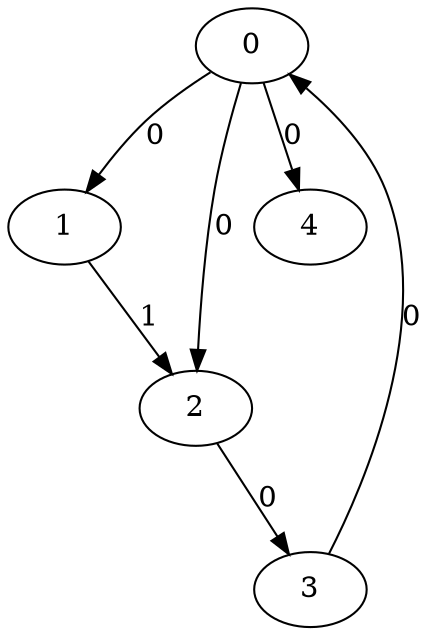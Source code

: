 // Source:44 Canonical: -1 0 0 -1 0 -1 -1 1 -1 -1 -1 -1 -1 0 -1 0 -1 -1 -1 -1 -1 -1 -1 -1 -1
digraph HRA_from_44_graph_000 {
  0 -> 1 [label="0"];
  0 -> 2 [label="0"];
  1 -> 2 [label="1"];
  2 -> 3 [label="0"];
  3 -> 0 [label="0"];
  0 -> 4 [label="0"];
}

// Source:44 Canonical: -1 0 0 -1 0 -1 -1 1 -1 -1 -1 -1 -1 0 -1 0 -1 -1 -1 -1 0 -1 -1 -1 -1
digraph HRA_from_44_graph_001 {
  0 -> 1 [label="0"];
  0 -> 2 [label="0"];
  1 -> 2 [label="1"];
  2 -> 3 [label="0"];
  3 -> 0 [label="0"];
  0 -> 4 [label="0"];
  4 -> 0 [label="0"];
}

// Source:44 Canonical: -1 0 0 -1 -1 -1 -1 1 -1 0 -1 -1 -1 0 -1 0 -1 -1 -1 -1 -1 -1 -1 -1 -1
digraph HRA_from_44_graph_002 {
  0 -> 1 [label="0"];
  0 -> 2 [label="0"];
  1 -> 2 [label="1"];
  2 -> 3 [label="0"];
  3 -> 0 [label="0"];
  1 -> 4 [label="0"];
}

// Source:44 Canonical: -1 0 0 -1 0 -1 -1 1 -1 0 -1 -1 -1 0 -1 0 -1 -1 -1 -1 -1 -1 -1 -1 -1
digraph HRA_from_44_graph_003 {
  0 -> 1 [label="0"];
  0 -> 2 [label="0"];
  1 -> 2 [label="1"];
  2 -> 3 [label="0"];
  3 -> 0 [label="0"];
  0 -> 4 [label="0"];
  1 -> 4 [label="0"];
}

// Source:44 Canonical: -1 0 0 -1 -1 -1 -1 1 -1 0 -1 -1 -1 0 -1 0 -1 -1 -1 -1 0 -1 -1 -1 -1
digraph HRA_from_44_graph_004 {
  0 -> 1 [label="0"];
  0 -> 2 [label="0"];
  1 -> 2 [label="1"];
  2 -> 3 [label="0"];
  3 -> 0 [label="0"];
  4 -> 0 [label="0"];
  1 -> 4 [label="0"];
}

// Source:44 Canonical: -1 0 0 -1 0 -1 -1 1 -1 0 -1 -1 -1 0 -1 0 -1 -1 -1 -1 0 -1 -1 -1 -1
digraph HRA_from_44_graph_005 {
  0 -> 1 [label="0"];
  0 -> 2 [label="0"];
  1 -> 2 [label="1"];
  2 -> 3 [label="0"];
  3 -> 0 [label="0"];
  0 -> 4 [label="0"];
  4 -> 0 [label="0"];
  1 -> 4 [label="0"];
}

// Source:44 Canonical: -1 0 0 -1 0 -1 -1 1 -1 -1 -1 -1 -1 0 -1 0 -1 -1 -1 -1 -1 0 -1 -1 -1
digraph HRA_from_44_graph_006 {
  0 -> 1 [label="0"];
  0 -> 2 [label="0"];
  1 -> 2 [label="1"];
  2 -> 3 [label="0"];
  3 -> 0 [label="0"];
  0 -> 4 [label="0"];
  4 -> 1 [label="0"];
}

// Source:44 Canonical: -1 0 0 -1 0 -1 -1 1 -1 -1 -1 -1 -1 0 -1 0 -1 -1 -1 -1 0 0 -1 -1 -1
digraph HRA_from_44_graph_007 {
  0 -> 1 [label="0"];
  0 -> 2 [label="0"];
  1 -> 2 [label="1"];
  2 -> 3 [label="0"];
  3 -> 0 [label="0"];
  0 -> 4 [label="0"];
  4 -> 0 [label="0"];
  4 -> 1 [label="0"];
}

// Source:44 Canonical: -1 0 0 -1 -1 -1 -1 1 -1 0 -1 -1 -1 0 -1 0 -1 -1 -1 -1 -1 0 -1 -1 -1
digraph HRA_from_44_graph_008 {
  0 -> 1 [label="0"];
  0 -> 2 [label="0"];
  1 -> 2 [label="1"];
  2 -> 3 [label="0"];
  3 -> 0 [label="0"];
  1 -> 4 [label="0"];
  4 -> 1 [label="0"];
}

// Source:44 Canonical: -1 0 0 -1 0 -1 -1 1 -1 0 -1 -1 -1 0 -1 0 -1 -1 -1 -1 -1 0 -1 -1 -1
digraph HRA_from_44_graph_009 {
  0 -> 1 [label="0"];
  0 -> 2 [label="0"];
  1 -> 2 [label="1"];
  2 -> 3 [label="0"];
  3 -> 0 [label="0"];
  0 -> 4 [label="0"];
  1 -> 4 [label="0"];
  4 -> 1 [label="0"];
}

// Source:44 Canonical: -1 0 0 -1 -1 -1 -1 1 -1 0 -1 -1 -1 0 -1 0 -1 -1 -1 -1 0 0 -1 -1 -1
digraph HRA_from_44_graph_010 {
  0 -> 1 [label="0"];
  0 -> 2 [label="0"];
  1 -> 2 [label="1"];
  2 -> 3 [label="0"];
  3 -> 0 [label="0"];
  4 -> 0 [label="0"];
  1 -> 4 [label="0"];
  4 -> 1 [label="0"];
}

// Source:44 Canonical: -1 0 0 -1 0 -1 -1 1 -1 0 -1 -1 -1 0 -1 0 -1 -1 -1 -1 0 0 -1 -1 -1
digraph HRA_from_44_graph_011 {
  0 -> 1 [label="0"];
  0 -> 2 [label="0"];
  1 -> 2 [label="1"];
  2 -> 3 [label="0"];
  3 -> 0 [label="0"];
  0 -> 4 [label="0"];
  4 -> 0 [label="0"];
  1 -> 4 [label="0"];
  4 -> 1 [label="0"];
}

// Source:44 Canonical: -1 0 0 -1 -1 -1 -1 1 -1 -1 -1 -1 -1 0 0 0 -1 -1 -1 -1 -1 -1 -1 -1 -1
digraph HRA_from_44_graph_012 {
  0 -> 1 [label="0"];
  0 -> 2 [label="0"];
  1 -> 2 [label="1"];
  2 -> 3 [label="0"];
  3 -> 0 [label="0"];
  2 -> 4 [label="0"];
}

// Source:44 Canonical: -1 0 0 -1 0 -1 -1 1 -1 -1 -1 -1 -1 0 0 0 -1 -1 -1 -1 -1 -1 -1 -1 -1
digraph HRA_from_44_graph_013 {
  0 -> 1 [label="0"];
  0 -> 2 [label="0"];
  1 -> 2 [label="1"];
  2 -> 3 [label="0"];
  3 -> 0 [label="0"];
  0 -> 4 [label="0"];
  2 -> 4 [label="0"];
}

// Source:44 Canonical: -1 0 0 -1 -1 -1 -1 1 -1 -1 -1 -1 -1 0 0 0 -1 -1 -1 -1 0 -1 -1 -1 -1
digraph HRA_from_44_graph_014 {
  0 -> 1 [label="0"];
  0 -> 2 [label="0"];
  1 -> 2 [label="1"];
  2 -> 3 [label="0"];
  3 -> 0 [label="0"];
  4 -> 0 [label="0"];
  2 -> 4 [label="0"];
}

// Source:44 Canonical: -1 0 0 -1 0 -1 -1 1 -1 -1 -1 -1 -1 0 0 0 -1 -1 -1 -1 0 -1 -1 -1 -1
digraph HRA_from_44_graph_015 {
  0 -> 1 [label="0"];
  0 -> 2 [label="0"];
  1 -> 2 [label="1"];
  2 -> 3 [label="0"];
  3 -> 0 [label="0"];
  0 -> 4 [label="0"];
  4 -> 0 [label="0"];
  2 -> 4 [label="0"];
}

// Source:44 Canonical: -1 0 0 -1 -1 -1 -1 1 -1 0 -1 -1 -1 0 0 0 -1 -1 -1 -1 -1 -1 -1 -1 -1
digraph HRA_from_44_graph_016 {
  0 -> 1 [label="0"];
  0 -> 2 [label="0"];
  1 -> 2 [label="1"];
  2 -> 3 [label="0"];
  3 -> 0 [label="0"];
  1 -> 4 [label="0"];
  2 -> 4 [label="0"];
}

// Source:44 Canonical: -1 0 0 -1 0 -1 -1 1 -1 0 -1 -1 -1 0 0 0 -1 -1 -1 -1 -1 -1 -1 -1 -1
digraph HRA_from_44_graph_017 {
  0 -> 1 [label="0"];
  0 -> 2 [label="0"];
  1 -> 2 [label="1"];
  2 -> 3 [label="0"];
  3 -> 0 [label="0"];
  0 -> 4 [label="0"];
  1 -> 4 [label="0"];
  2 -> 4 [label="0"];
}

// Source:44 Canonical: -1 0 0 -1 -1 -1 -1 1 -1 0 -1 -1 -1 0 0 0 -1 -1 -1 -1 0 -1 -1 -1 -1
digraph HRA_from_44_graph_018 {
  0 -> 1 [label="0"];
  0 -> 2 [label="0"];
  1 -> 2 [label="1"];
  2 -> 3 [label="0"];
  3 -> 0 [label="0"];
  4 -> 0 [label="0"];
  1 -> 4 [label="0"];
  2 -> 4 [label="0"];
}

// Source:44 Canonical: -1 0 0 -1 0 -1 -1 1 -1 0 -1 -1 -1 0 0 0 -1 -1 -1 -1 0 -1 -1 -1 -1
digraph HRA_from_44_graph_019 {
  0 -> 1 [label="0"];
  0 -> 2 [label="0"];
  1 -> 2 [label="1"];
  2 -> 3 [label="0"];
  3 -> 0 [label="0"];
  0 -> 4 [label="0"];
  4 -> 0 [label="0"];
  1 -> 4 [label="0"];
  2 -> 4 [label="0"];
}

// Source:44 Canonical: -1 0 0 -1 -1 -1 -1 1 -1 -1 -1 -1 -1 0 0 0 -1 -1 -1 -1 -1 0 -1 -1 -1
digraph HRA_from_44_graph_020 {
  0 -> 1 [label="0"];
  0 -> 2 [label="0"];
  1 -> 2 [label="1"];
  2 -> 3 [label="0"];
  3 -> 0 [label="0"];
  4 -> 1 [label="0"];
  2 -> 4 [label="0"];
}

// Source:44 Canonical: -1 0 0 -1 0 -1 -1 1 -1 -1 -1 -1 -1 0 0 0 -1 -1 -1 -1 -1 0 -1 -1 -1
digraph HRA_from_44_graph_021 {
  0 -> 1 [label="0"];
  0 -> 2 [label="0"];
  1 -> 2 [label="1"];
  2 -> 3 [label="0"];
  3 -> 0 [label="0"];
  0 -> 4 [label="0"];
  4 -> 1 [label="0"];
  2 -> 4 [label="0"];
}

// Source:44 Canonical: -1 0 0 -1 -1 -1 -1 1 -1 -1 -1 -1 -1 0 0 0 -1 -1 -1 -1 0 0 -1 -1 -1
digraph HRA_from_44_graph_022 {
  0 -> 1 [label="0"];
  0 -> 2 [label="0"];
  1 -> 2 [label="1"];
  2 -> 3 [label="0"];
  3 -> 0 [label="0"];
  4 -> 0 [label="0"];
  4 -> 1 [label="0"];
  2 -> 4 [label="0"];
}

// Source:44 Canonical: -1 0 0 -1 0 -1 -1 1 -1 -1 -1 -1 -1 0 0 0 -1 -1 -1 -1 0 0 -1 -1 -1
digraph HRA_from_44_graph_023 {
  0 -> 1 [label="0"];
  0 -> 2 [label="0"];
  1 -> 2 [label="1"];
  2 -> 3 [label="0"];
  3 -> 0 [label="0"];
  0 -> 4 [label="0"];
  4 -> 0 [label="0"];
  4 -> 1 [label="0"];
  2 -> 4 [label="0"];
}

// Source:44 Canonical: -1 0 0 -1 -1 -1 -1 1 -1 0 -1 -1 -1 0 0 0 -1 -1 -1 -1 -1 0 -1 -1 -1
digraph HRA_from_44_graph_024 {
  0 -> 1 [label="0"];
  0 -> 2 [label="0"];
  1 -> 2 [label="1"];
  2 -> 3 [label="0"];
  3 -> 0 [label="0"];
  1 -> 4 [label="0"];
  4 -> 1 [label="0"];
  2 -> 4 [label="0"];
}

// Source:44 Canonical: -1 0 0 -1 0 -1 -1 1 -1 0 -1 -1 -1 0 0 0 -1 -1 -1 -1 -1 0 -1 -1 -1
digraph HRA_from_44_graph_025 {
  0 -> 1 [label="0"];
  0 -> 2 [label="0"];
  1 -> 2 [label="1"];
  2 -> 3 [label="0"];
  3 -> 0 [label="0"];
  0 -> 4 [label="0"];
  1 -> 4 [label="0"];
  4 -> 1 [label="0"];
  2 -> 4 [label="0"];
}

// Source:44 Canonical: -1 0 0 -1 -1 -1 -1 1 -1 0 -1 -1 -1 0 0 0 -1 -1 -1 -1 0 0 -1 -1 -1
digraph HRA_from_44_graph_026 {
  0 -> 1 [label="0"];
  0 -> 2 [label="0"];
  1 -> 2 [label="1"];
  2 -> 3 [label="0"];
  3 -> 0 [label="0"];
  4 -> 0 [label="0"];
  1 -> 4 [label="0"];
  4 -> 1 [label="0"];
  2 -> 4 [label="0"];
}

// Source:44 Canonical: -1 0 0 -1 0 -1 -1 1 -1 0 -1 -1 -1 0 0 0 -1 -1 -1 -1 0 0 -1 -1 -1
digraph HRA_from_44_graph_027 {
  0 -> 1 [label="0"];
  0 -> 2 [label="0"];
  1 -> 2 [label="1"];
  2 -> 3 [label="0"];
  3 -> 0 [label="0"];
  0 -> 4 [label="0"];
  4 -> 0 [label="0"];
  1 -> 4 [label="0"];
  4 -> 1 [label="0"];
  2 -> 4 [label="0"];
}

// Source:44 Canonical: -1 0 0 -1 0 -1 -1 1 -1 -1 -1 -1 -1 0 -1 0 -1 -1 -1 -1 -1 -1 0 -1 -1
digraph HRA_from_44_graph_028 {
  0 -> 1 [label="0"];
  0 -> 2 [label="0"];
  1 -> 2 [label="1"];
  2 -> 3 [label="0"];
  3 -> 0 [label="0"];
  0 -> 4 [label="0"];
  4 -> 2 [label="0"];
}

// Source:44 Canonical: -1 0 0 -1 0 -1 -1 1 -1 -1 -1 -1 -1 0 -1 0 -1 -1 -1 -1 0 -1 0 -1 -1
digraph HRA_from_44_graph_029 {
  0 -> 1 [label="0"];
  0 -> 2 [label="0"];
  1 -> 2 [label="1"];
  2 -> 3 [label="0"];
  3 -> 0 [label="0"];
  0 -> 4 [label="0"];
  4 -> 0 [label="0"];
  4 -> 2 [label="0"];
}

// Source:44 Canonical: -1 0 0 -1 -1 -1 -1 1 -1 0 -1 -1 -1 0 -1 0 -1 -1 -1 -1 -1 -1 0 -1 -1
digraph HRA_from_44_graph_030 {
  0 -> 1 [label="0"];
  0 -> 2 [label="0"];
  1 -> 2 [label="1"];
  2 -> 3 [label="0"];
  3 -> 0 [label="0"];
  1 -> 4 [label="0"];
  4 -> 2 [label="0"];
}

// Source:44 Canonical: -1 0 0 -1 0 -1 -1 1 -1 0 -1 -1 -1 0 -1 0 -1 -1 -1 -1 -1 -1 0 -1 -1
digraph HRA_from_44_graph_031 {
  0 -> 1 [label="0"];
  0 -> 2 [label="0"];
  1 -> 2 [label="1"];
  2 -> 3 [label="0"];
  3 -> 0 [label="0"];
  0 -> 4 [label="0"];
  1 -> 4 [label="0"];
  4 -> 2 [label="0"];
}

// Source:44 Canonical: -1 0 0 -1 -1 -1 -1 1 -1 0 -1 -1 -1 0 -1 0 -1 -1 -1 -1 0 -1 0 -1 -1
digraph HRA_from_44_graph_032 {
  0 -> 1 [label="0"];
  0 -> 2 [label="0"];
  1 -> 2 [label="1"];
  2 -> 3 [label="0"];
  3 -> 0 [label="0"];
  4 -> 0 [label="0"];
  1 -> 4 [label="0"];
  4 -> 2 [label="0"];
}

// Source:44 Canonical: -1 0 0 -1 0 -1 -1 1 -1 0 -1 -1 -1 0 -1 0 -1 -1 -1 -1 0 -1 0 -1 -1
digraph HRA_from_44_graph_033 {
  0 -> 1 [label="0"];
  0 -> 2 [label="0"];
  1 -> 2 [label="1"];
  2 -> 3 [label="0"];
  3 -> 0 [label="0"];
  0 -> 4 [label="0"];
  4 -> 0 [label="0"];
  1 -> 4 [label="0"];
  4 -> 2 [label="0"];
}

// Source:44 Canonical: -1 0 0 -1 0 -1 -1 1 -1 -1 -1 -1 -1 0 -1 0 -1 -1 -1 -1 -1 0 0 -1 -1
digraph HRA_from_44_graph_034 {
  0 -> 1 [label="0"];
  0 -> 2 [label="0"];
  1 -> 2 [label="1"];
  2 -> 3 [label="0"];
  3 -> 0 [label="0"];
  0 -> 4 [label="0"];
  4 -> 1 [label="0"];
  4 -> 2 [label="0"];
}

// Source:44 Canonical: -1 0 0 -1 0 -1 -1 1 -1 -1 -1 -1 -1 0 -1 0 -1 -1 -1 -1 0 0 0 -1 -1
digraph HRA_from_44_graph_035 {
  0 -> 1 [label="0"];
  0 -> 2 [label="0"];
  1 -> 2 [label="1"];
  2 -> 3 [label="0"];
  3 -> 0 [label="0"];
  0 -> 4 [label="0"];
  4 -> 0 [label="0"];
  4 -> 1 [label="0"];
  4 -> 2 [label="0"];
}

// Source:44 Canonical: -1 0 0 -1 -1 -1 -1 1 -1 0 -1 -1 -1 0 -1 0 -1 -1 -1 -1 -1 0 0 -1 -1
digraph HRA_from_44_graph_036 {
  0 -> 1 [label="0"];
  0 -> 2 [label="0"];
  1 -> 2 [label="1"];
  2 -> 3 [label="0"];
  3 -> 0 [label="0"];
  1 -> 4 [label="0"];
  4 -> 1 [label="0"];
  4 -> 2 [label="0"];
}

// Source:44 Canonical: -1 0 0 -1 0 -1 -1 1 -1 0 -1 -1 -1 0 -1 0 -1 -1 -1 -1 -1 0 0 -1 -1
digraph HRA_from_44_graph_037 {
  0 -> 1 [label="0"];
  0 -> 2 [label="0"];
  1 -> 2 [label="1"];
  2 -> 3 [label="0"];
  3 -> 0 [label="0"];
  0 -> 4 [label="0"];
  1 -> 4 [label="0"];
  4 -> 1 [label="0"];
  4 -> 2 [label="0"];
}

// Source:44 Canonical: -1 0 0 -1 -1 -1 -1 1 -1 0 -1 -1 -1 0 -1 0 -1 -1 -1 -1 0 0 0 -1 -1
digraph HRA_from_44_graph_038 {
  0 -> 1 [label="0"];
  0 -> 2 [label="0"];
  1 -> 2 [label="1"];
  2 -> 3 [label="0"];
  3 -> 0 [label="0"];
  4 -> 0 [label="0"];
  1 -> 4 [label="0"];
  4 -> 1 [label="0"];
  4 -> 2 [label="0"];
}

// Source:44 Canonical: -1 0 0 -1 0 -1 -1 1 -1 0 -1 -1 -1 0 -1 0 -1 -1 -1 -1 0 0 0 -1 -1
digraph HRA_from_44_graph_039 {
  0 -> 1 [label="0"];
  0 -> 2 [label="0"];
  1 -> 2 [label="1"];
  2 -> 3 [label="0"];
  3 -> 0 [label="0"];
  0 -> 4 [label="0"];
  4 -> 0 [label="0"];
  1 -> 4 [label="0"];
  4 -> 1 [label="0"];
  4 -> 2 [label="0"];
}

// Source:44 Canonical: -1 0 0 -1 -1 -1 -1 1 -1 -1 -1 -1 -1 0 0 0 -1 -1 -1 -1 -1 -1 0 -1 -1
digraph HRA_from_44_graph_040 {
  0 -> 1 [label="0"];
  0 -> 2 [label="0"];
  1 -> 2 [label="1"];
  2 -> 3 [label="0"];
  3 -> 0 [label="0"];
  2 -> 4 [label="0"];
  4 -> 2 [label="0"];
}

// Source:44 Canonical: -1 0 0 -1 0 -1 -1 1 -1 -1 -1 -1 -1 0 0 0 -1 -1 -1 -1 -1 -1 0 -1 -1
digraph HRA_from_44_graph_041 {
  0 -> 1 [label="0"];
  0 -> 2 [label="0"];
  1 -> 2 [label="1"];
  2 -> 3 [label="0"];
  3 -> 0 [label="0"];
  0 -> 4 [label="0"];
  2 -> 4 [label="0"];
  4 -> 2 [label="0"];
}

// Source:44 Canonical: -1 0 0 -1 -1 -1 -1 1 -1 -1 -1 -1 -1 0 0 0 -1 -1 -1 -1 0 -1 0 -1 -1
digraph HRA_from_44_graph_042 {
  0 -> 1 [label="0"];
  0 -> 2 [label="0"];
  1 -> 2 [label="1"];
  2 -> 3 [label="0"];
  3 -> 0 [label="0"];
  4 -> 0 [label="0"];
  2 -> 4 [label="0"];
  4 -> 2 [label="0"];
}

// Source:44 Canonical: -1 0 0 -1 0 -1 -1 1 -1 -1 -1 -1 -1 0 0 0 -1 -1 -1 -1 0 -1 0 -1 -1
digraph HRA_from_44_graph_043 {
  0 -> 1 [label="0"];
  0 -> 2 [label="0"];
  1 -> 2 [label="1"];
  2 -> 3 [label="0"];
  3 -> 0 [label="0"];
  0 -> 4 [label="0"];
  4 -> 0 [label="0"];
  2 -> 4 [label="0"];
  4 -> 2 [label="0"];
}

// Source:44 Canonical: -1 0 0 -1 -1 -1 -1 1 -1 0 -1 -1 -1 0 0 0 -1 -1 -1 -1 -1 -1 0 -1 -1
digraph HRA_from_44_graph_044 {
  0 -> 1 [label="0"];
  0 -> 2 [label="0"];
  1 -> 2 [label="1"];
  2 -> 3 [label="0"];
  3 -> 0 [label="0"];
  1 -> 4 [label="0"];
  2 -> 4 [label="0"];
  4 -> 2 [label="0"];
}

// Source:44 Canonical: -1 0 0 -1 0 -1 -1 1 -1 0 -1 -1 -1 0 0 0 -1 -1 -1 -1 -1 -1 0 -1 -1
digraph HRA_from_44_graph_045 {
  0 -> 1 [label="0"];
  0 -> 2 [label="0"];
  1 -> 2 [label="1"];
  2 -> 3 [label="0"];
  3 -> 0 [label="0"];
  0 -> 4 [label="0"];
  1 -> 4 [label="0"];
  2 -> 4 [label="0"];
  4 -> 2 [label="0"];
}

// Source:44 Canonical: -1 0 0 -1 -1 -1 -1 1 -1 0 -1 -1 -1 0 0 0 -1 -1 -1 -1 0 -1 0 -1 -1
digraph HRA_from_44_graph_046 {
  0 -> 1 [label="0"];
  0 -> 2 [label="0"];
  1 -> 2 [label="1"];
  2 -> 3 [label="0"];
  3 -> 0 [label="0"];
  4 -> 0 [label="0"];
  1 -> 4 [label="0"];
  2 -> 4 [label="0"];
  4 -> 2 [label="0"];
}

// Source:44 Canonical: -1 0 0 -1 0 -1 -1 1 -1 0 -1 -1 -1 0 0 0 -1 -1 -1 -1 0 -1 0 -1 -1
digraph HRA_from_44_graph_047 {
  0 -> 1 [label="0"];
  0 -> 2 [label="0"];
  1 -> 2 [label="1"];
  2 -> 3 [label="0"];
  3 -> 0 [label="0"];
  0 -> 4 [label="0"];
  4 -> 0 [label="0"];
  1 -> 4 [label="0"];
  2 -> 4 [label="0"];
  4 -> 2 [label="0"];
}

// Source:44 Canonical: -1 0 0 -1 -1 -1 -1 1 -1 -1 -1 -1 -1 0 0 0 -1 -1 -1 -1 -1 0 0 -1 -1
digraph HRA_from_44_graph_048 {
  0 -> 1 [label="0"];
  0 -> 2 [label="0"];
  1 -> 2 [label="1"];
  2 -> 3 [label="0"];
  3 -> 0 [label="0"];
  4 -> 1 [label="0"];
  2 -> 4 [label="0"];
  4 -> 2 [label="0"];
}

// Source:44 Canonical: -1 0 0 -1 0 -1 -1 1 -1 -1 -1 -1 -1 0 0 0 -1 -1 -1 -1 -1 0 0 -1 -1
digraph HRA_from_44_graph_049 {
  0 -> 1 [label="0"];
  0 -> 2 [label="0"];
  1 -> 2 [label="1"];
  2 -> 3 [label="0"];
  3 -> 0 [label="0"];
  0 -> 4 [label="0"];
  4 -> 1 [label="0"];
  2 -> 4 [label="0"];
  4 -> 2 [label="0"];
}

// Source:44 Canonical: -1 0 0 -1 -1 -1 -1 1 -1 -1 -1 -1 -1 0 0 0 -1 -1 -1 -1 0 0 0 -1 -1
digraph HRA_from_44_graph_050 {
  0 -> 1 [label="0"];
  0 -> 2 [label="0"];
  1 -> 2 [label="1"];
  2 -> 3 [label="0"];
  3 -> 0 [label="0"];
  4 -> 0 [label="0"];
  4 -> 1 [label="0"];
  2 -> 4 [label="0"];
  4 -> 2 [label="0"];
}

// Source:44 Canonical: -1 0 0 -1 0 -1 -1 1 -1 -1 -1 -1 -1 0 0 0 -1 -1 -1 -1 0 0 0 -1 -1
digraph HRA_from_44_graph_051 {
  0 -> 1 [label="0"];
  0 -> 2 [label="0"];
  1 -> 2 [label="1"];
  2 -> 3 [label="0"];
  3 -> 0 [label="0"];
  0 -> 4 [label="0"];
  4 -> 0 [label="0"];
  4 -> 1 [label="0"];
  2 -> 4 [label="0"];
  4 -> 2 [label="0"];
}

// Source:44 Canonical: -1 0 0 -1 -1 -1 -1 1 -1 0 -1 -1 -1 0 0 0 -1 -1 -1 -1 -1 0 0 -1 -1
digraph HRA_from_44_graph_052 {
  0 -> 1 [label="0"];
  0 -> 2 [label="0"];
  1 -> 2 [label="1"];
  2 -> 3 [label="0"];
  3 -> 0 [label="0"];
  1 -> 4 [label="0"];
  4 -> 1 [label="0"];
  2 -> 4 [label="0"];
  4 -> 2 [label="0"];
}

// Source:44 Canonical: -1 0 0 -1 0 -1 -1 1 -1 0 -1 -1 -1 0 0 0 -1 -1 -1 -1 -1 0 0 -1 -1
digraph HRA_from_44_graph_053 {
  0 -> 1 [label="0"];
  0 -> 2 [label="0"];
  1 -> 2 [label="1"];
  2 -> 3 [label="0"];
  3 -> 0 [label="0"];
  0 -> 4 [label="0"];
  1 -> 4 [label="0"];
  4 -> 1 [label="0"];
  2 -> 4 [label="0"];
  4 -> 2 [label="0"];
}

// Source:44 Canonical: -1 0 0 -1 -1 -1 -1 1 -1 0 -1 -1 -1 0 0 0 -1 -1 -1 -1 0 0 0 -1 -1
digraph HRA_from_44_graph_054 {
  0 -> 1 [label="0"];
  0 -> 2 [label="0"];
  1 -> 2 [label="1"];
  2 -> 3 [label="0"];
  3 -> 0 [label="0"];
  4 -> 0 [label="0"];
  1 -> 4 [label="0"];
  4 -> 1 [label="0"];
  2 -> 4 [label="0"];
  4 -> 2 [label="0"];
}

// Source:44 Canonical: -1 0 0 -1 0 -1 -1 1 -1 0 -1 -1 -1 0 0 0 -1 -1 -1 -1 0 0 0 -1 -1
digraph HRA_from_44_graph_055 {
  0 -> 1 [label="0"];
  0 -> 2 [label="0"];
  1 -> 2 [label="1"];
  2 -> 3 [label="0"];
  3 -> 0 [label="0"];
  0 -> 4 [label="0"];
  4 -> 0 [label="0"];
  1 -> 4 [label="0"];
  4 -> 1 [label="0"];
  2 -> 4 [label="0"];
  4 -> 2 [label="0"];
}

// Source:44 Canonical: -1 0 0 -1 -1 -1 -1 1 -1 -1 -1 -1 -1 0 -1 0 -1 -1 -1 0 -1 -1 -1 -1 -1
digraph HRA_from_44_graph_056 {
  0 -> 1 [label="0"];
  0 -> 2 [label="0"];
  1 -> 2 [label="1"];
  2 -> 3 [label="0"];
  3 -> 0 [label="0"];
  3 -> 4 [label="0"];
}

// Source:44 Canonical: -1 0 0 -1 0 -1 -1 1 -1 -1 -1 -1 -1 0 -1 0 -1 -1 -1 0 -1 -1 -1 -1 -1
digraph HRA_from_44_graph_057 {
  0 -> 1 [label="0"];
  0 -> 2 [label="0"];
  1 -> 2 [label="1"];
  2 -> 3 [label="0"];
  3 -> 0 [label="0"];
  0 -> 4 [label="0"];
  3 -> 4 [label="0"];
}

// Source:44 Canonical: -1 0 0 -1 -1 -1 -1 1 -1 -1 -1 -1 -1 0 -1 0 -1 -1 -1 0 0 -1 -1 -1 -1
digraph HRA_from_44_graph_058 {
  0 -> 1 [label="0"];
  0 -> 2 [label="0"];
  1 -> 2 [label="1"];
  2 -> 3 [label="0"];
  3 -> 0 [label="0"];
  4 -> 0 [label="0"];
  3 -> 4 [label="0"];
}

// Source:44 Canonical: -1 0 0 -1 0 -1 -1 1 -1 -1 -1 -1 -1 0 -1 0 -1 -1 -1 0 0 -1 -1 -1 -1
digraph HRA_from_44_graph_059 {
  0 -> 1 [label="0"];
  0 -> 2 [label="0"];
  1 -> 2 [label="1"];
  2 -> 3 [label="0"];
  3 -> 0 [label="0"];
  0 -> 4 [label="0"];
  4 -> 0 [label="0"];
  3 -> 4 [label="0"];
}

// Source:44 Canonical: -1 0 0 -1 -1 -1 -1 1 -1 0 -1 -1 -1 0 -1 0 -1 -1 -1 0 -1 -1 -1 -1 -1
digraph HRA_from_44_graph_060 {
  0 -> 1 [label="0"];
  0 -> 2 [label="0"];
  1 -> 2 [label="1"];
  2 -> 3 [label="0"];
  3 -> 0 [label="0"];
  1 -> 4 [label="0"];
  3 -> 4 [label="0"];
}

// Source:44 Canonical: -1 0 0 -1 0 -1 -1 1 -1 0 -1 -1 -1 0 -1 0 -1 -1 -1 0 -1 -1 -1 -1 -1
digraph HRA_from_44_graph_061 {
  0 -> 1 [label="0"];
  0 -> 2 [label="0"];
  1 -> 2 [label="1"];
  2 -> 3 [label="0"];
  3 -> 0 [label="0"];
  0 -> 4 [label="0"];
  1 -> 4 [label="0"];
  3 -> 4 [label="0"];
}

// Source:44 Canonical: -1 0 0 -1 -1 -1 -1 1 -1 0 -1 -1 -1 0 -1 0 -1 -1 -1 0 0 -1 -1 -1 -1
digraph HRA_from_44_graph_062 {
  0 -> 1 [label="0"];
  0 -> 2 [label="0"];
  1 -> 2 [label="1"];
  2 -> 3 [label="0"];
  3 -> 0 [label="0"];
  4 -> 0 [label="0"];
  1 -> 4 [label="0"];
  3 -> 4 [label="0"];
}

// Source:44 Canonical: -1 0 0 -1 0 -1 -1 1 -1 0 -1 -1 -1 0 -1 0 -1 -1 -1 0 0 -1 -1 -1 -1
digraph HRA_from_44_graph_063 {
  0 -> 1 [label="0"];
  0 -> 2 [label="0"];
  1 -> 2 [label="1"];
  2 -> 3 [label="0"];
  3 -> 0 [label="0"];
  0 -> 4 [label="0"];
  4 -> 0 [label="0"];
  1 -> 4 [label="0"];
  3 -> 4 [label="0"];
}

// Source:44 Canonical: -1 0 0 -1 -1 -1 -1 1 -1 -1 -1 -1 -1 0 -1 0 -1 -1 -1 0 -1 0 -1 -1 -1
digraph HRA_from_44_graph_064 {
  0 -> 1 [label="0"];
  0 -> 2 [label="0"];
  1 -> 2 [label="1"];
  2 -> 3 [label="0"];
  3 -> 0 [label="0"];
  4 -> 1 [label="0"];
  3 -> 4 [label="0"];
}

// Source:44 Canonical: -1 0 0 -1 0 -1 -1 1 -1 -1 -1 -1 -1 0 -1 0 -1 -1 -1 0 -1 0 -1 -1 -1
digraph HRA_from_44_graph_065 {
  0 -> 1 [label="0"];
  0 -> 2 [label="0"];
  1 -> 2 [label="1"];
  2 -> 3 [label="0"];
  3 -> 0 [label="0"];
  0 -> 4 [label="0"];
  4 -> 1 [label="0"];
  3 -> 4 [label="0"];
}

// Source:44 Canonical: -1 0 0 -1 -1 -1 -1 1 -1 -1 -1 -1 -1 0 -1 0 -1 -1 -1 0 0 0 -1 -1 -1
digraph HRA_from_44_graph_066 {
  0 -> 1 [label="0"];
  0 -> 2 [label="0"];
  1 -> 2 [label="1"];
  2 -> 3 [label="0"];
  3 -> 0 [label="0"];
  4 -> 0 [label="0"];
  4 -> 1 [label="0"];
  3 -> 4 [label="0"];
}

// Source:44 Canonical: -1 0 0 -1 0 -1 -1 1 -1 -1 -1 -1 -1 0 -1 0 -1 -1 -1 0 0 0 -1 -1 -1
digraph HRA_from_44_graph_067 {
  0 -> 1 [label="0"];
  0 -> 2 [label="0"];
  1 -> 2 [label="1"];
  2 -> 3 [label="0"];
  3 -> 0 [label="0"];
  0 -> 4 [label="0"];
  4 -> 0 [label="0"];
  4 -> 1 [label="0"];
  3 -> 4 [label="0"];
}

// Source:44 Canonical: -1 0 0 -1 -1 -1 -1 1 -1 0 -1 -1 -1 0 -1 0 -1 -1 -1 0 -1 0 -1 -1 -1
digraph HRA_from_44_graph_068 {
  0 -> 1 [label="0"];
  0 -> 2 [label="0"];
  1 -> 2 [label="1"];
  2 -> 3 [label="0"];
  3 -> 0 [label="0"];
  1 -> 4 [label="0"];
  4 -> 1 [label="0"];
  3 -> 4 [label="0"];
}

// Source:44 Canonical: -1 0 0 -1 0 -1 -1 1 -1 0 -1 -1 -1 0 -1 0 -1 -1 -1 0 -1 0 -1 -1 -1
digraph HRA_from_44_graph_069 {
  0 -> 1 [label="0"];
  0 -> 2 [label="0"];
  1 -> 2 [label="1"];
  2 -> 3 [label="0"];
  3 -> 0 [label="0"];
  0 -> 4 [label="0"];
  1 -> 4 [label="0"];
  4 -> 1 [label="0"];
  3 -> 4 [label="0"];
}

// Source:44 Canonical: -1 0 0 -1 -1 -1 -1 1 -1 0 -1 -1 -1 0 -1 0 -1 -1 -1 0 0 0 -1 -1 -1
digraph HRA_from_44_graph_070 {
  0 -> 1 [label="0"];
  0 -> 2 [label="0"];
  1 -> 2 [label="1"];
  2 -> 3 [label="0"];
  3 -> 0 [label="0"];
  4 -> 0 [label="0"];
  1 -> 4 [label="0"];
  4 -> 1 [label="0"];
  3 -> 4 [label="0"];
}

// Source:44 Canonical: -1 0 0 -1 0 -1 -1 1 -1 0 -1 -1 -1 0 -1 0 -1 -1 -1 0 0 0 -1 -1 -1
digraph HRA_from_44_graph_071 {
  0 -> 1 [label="0"];
  0 -> 2 [label="0"];
  1 -> 2 [label="1"];
  2 -> 3 [label="0"];
  3 -> 0 [label="0"];
  0 -> 4 [label="0"];
  4 -> 0 [label="0"];
  1 -> 4 [label="0"];
  4 -> 1 [label="0"];
  3 -> 4 [label="0"];
}

// Source:44 Canonical: -1 0 0 -1 -1 -1 -1 1 -1 -1 -1 -1 -1 0 0 0 -1 -1 -1 0 -1 -1 -1 -1 -1
digraph HRA_from_44_graph_072 {
  0 -> 1 [label="0"];
  0 -> 2 [label="0"];
  1 -> 2 [label="1"];
  2 -> 3 [label="0"];
  3 -> 0 [label="0"];
  2 -> 4 [label="0"];
  3 -> 4 [label="0"];
}

// Source:44 Canonical: -1 0 0 -1 0 -1 -1 1 -1 -1 -1 -1 -1 0 0 0 -1 -1 -1 0 -1 -1 -1 -1 -1
digraph HRA_from_44_graph_073 {
  0 -> 1 [label="0"];
  0 -> 2 [label="0"];
  1 -> 2 [label="1"];
  2 -> 3 [label="0"];
  3 -> 0 [label="0"];
  0 -> 4 [label="0"];
  2 -> 4 [label="0"];
  3 -> 4 [label="0"];
}

// Source:44 Canonical: -1 0 0 -1 -1 -1 -1 1 -1 -1 -1 -1 -1 0 0 0 -1 -1 -1 0 0 -1 -1 -1 -1
digraph HRA_from_44_graph_074 {
  0 -> 1 [label="0"];
  0 -> 2 [label="0"];
  1 -> 2 [label="1"];
  2 -> 3 [label="0"];
  3 -> 0 [label="0"];
  4 -> 0 [label="0"];
  2 -> 4 [label="0"];
  3 -> 4 [label="0"];
}

// Source:44 Canonical: -1 0 0 -1 0 -1 -1 1 -1 -1 -1 -1 -1 0 0 0 -1 -1 -1 0 0 -1 -1 -1 -1
digraph HRA_from_44_graph_075 {
  0 -> 1 [label="0"];
  0 -> 2 [label="0"];
  1 -> 2 [label="1"];
  2 -> 3 [label="0"];
  3 -> 0 [label="0"];
  0 -> 4 [label="0"];
  4 -> 0 [label="0"];
  2 -> 4 [label="0"];
  3 -> 4 [label="0"];
}

// Source:44 Canonical: -1 0 0 -1 -1 -1 -1 1 -1 0 -1 -1 -1 0 0 0 -1 -1 -1 0 -1 -1 -1 -1 -1
digraph HRA_from_44_graph_076 {
  0 -> 1 [label="0"];
  0 -> 2 [label="0"];
  1 -> 2 [label="1"];
  2 -> 3 [label="0"];
  3 -> 0 [label="0"];
  1 -> 4 [label="0"];
  2 -> 4 [label="0"];
  3 -> 4 [label="0"];
}

// Source:44 Canonical: -1 0 0 -1 0 -1 -1 1 -1 0 -1 -1 -1 0 0 0 -1 -1 -1 0 -1 -1 -1 -1 -1
digraph HRA_from_44_graph_077 {
  0 -> 1 [label="0"];
  0 -> 2 [label="0"];
  1 -> 2 [label="1"];
  2 -> 3 [label="0"];
  3 -> 0 [label="0"];
  0 -> 4 [label="0"];
  1 -> 4 [label="0"];
  2 -> 4 [label="0"];
  3 -> 4 [label="0"];
}

// Source:44 Canonical: -1 0 0 -1 -1 -1 -1 1 -1 0 -1 -1 -1 0 0 0 -1 -1 -1 0 0 -1 -1 -1 -1
digraph HRA_from_44_graph_078 {
  0 -> 1 [label="0"];
  0 -> 2 [label="0"];
  1 -> 2 [label="1"];
  2 -> 3 [label="0"];
  3 -> 0 [label="0"];
  4 -> 0 [label="0"];
  1 -> 4 [label="0"];
  2 -> 4 [label="0"];
  3 -> 4 [label="0"];
}

// Source:44 Canonical: -1 0 0 -1 0 -1 -1 1 -1 0 -1 -1 -1 0 0 0 -1 -1 -1 0 0 -1 -1 -1 -1
digraph HRA_from_44_graph_079 {
  0 -> 1 [label="0"];
  0 -> 2 [label="0"];
  1 -> 2 [label="1"];
  2 -> 3 [label="0"];
  3 -> 0 [label="0"];
  0 -> 4 [label="0"];
  4 -> 0 [label="0"];
  1 -> 4 [label="0"];
  2 -> 4 [label="0"];
  3 -> 4 [label="0"];
}

// Source:44 Canonical: -1 0 0 -1 -1 -1 -1 1 -1 -1 -1 -1 -1 0 0 0 -1 -1 -1 0 -1 0 -1 -1 -1
digraph HRA_from_44_graph_080 {
  0 -> 1 [label="0"];
  0 -> 2 [label="0"];
  1 -> 2 [label="1"];
  2 -> 3 [label="0"];
  3 -> 0 [label="0"];
  4 -> 1 [label="0"];
  2 -> 4 [label="0"];
  3 -> 4 [label="0"];
}

// Source:44 Canonical: -1 0 0 -1 0 -1 -1 1 -1 -1 -1 -1 -1 0 0 0 -1 -1 -1 0 -1 0 -1 -1 -1
digraph HRA_from_44_graph_081 {
  0 -> 1 [label="0"];
  0 -> 2 [label="0"];
  1 -> 2 [label="1"];
  2 -> 3 [label="0"];
  3 -> 0 [label="0"];
  0 -> 4 [label="0"];
  4 -> 1 [label="0"];
  2 -> 4 [label="0"];
  3 -> 4 [label="0"];
}

// Source:44 Canonical: -1 0 0 -1 -1 -1 -1 1 -1 -1 -1 -1 -1 0 0 0 -1 -1 -1 0 0 0 -1 -1 -1
digraph HRA_from_44_graph_082 {
  0 -> 1 [label="0"];
  0 -> 2 [label="0"];
  1 -> 2 [label="1"];
  2 -> 3 [label="0"];
  3 -> 0 [label="0"];
  4 -> 0 [label="0"];
  4 -> 1 [label="0"];
  2 -> 4 [label="0"];
  3 -> 4 [label="0"];
}

// Source:44 Canonical: -1 0 0 -1 0 -1 -1 1 -1 -1 -1 -1 -1 0 0 0 -1 -1 -1 0 0 0 -1 -1 -1
digraph HRA_from_44_graph_083 {
  0 -> 1 [label="0"];
  0 -> 2 [label="0"];
  1 -> 2 [label="1"];
  2 -> 3 [label="0"];
  3 -> 0 [label="0"];
  0 -> 4 [label="0"];
  4 -> 0 [label="0"];
  4 -> 1 [label="0"];
  2 -> 4 [label="0"];
  3 -> 4 [label="0"];
}

// Source:44 Canonical: -1 0 0 -1 -1 -1 -1 1 -1 0 -1 -1 -1 0 0 0 -1 -1 -1 0 -1 0 -1 -1 -1
digraph HRA_from_44_graph_084 {
  0 -> 1 [label="0"];
  0 -> 2 [label="0"];
  1 -> 2 [label="1"];
  2 -> 3 [label="0"];
  3 -> 0 [label="0"];
  1 -> 4 [label="0"];
  4 -> 1 [label="0"];
  2 -> 4 [label="0"];
  3 -> 4 [label="0"];
}

// Source:44 Canonical: -1 0 0 -1 0 -1 -1 1 -1 0 -1 -1 -1 0 0 0 -1 -1 -1 0 -1 0 -1 -1 -1
digraph HRA_from_44_graph_085 {
  0 -> 1 [label="0"];
  0 -> 2 [label="0"];
  1 -> 2 [label="1"];
  2 -> 3 [label="0"];
  3 -> 0 [label="0"];
  0 -> 4 [label="0"];
  1 -> 4 [label="0"];
  4 -> 1 [label="0"];
  2 -> 4 [label="0"];
  3 -> 4 [label="0"];
}

// Source:44 Canonical: -1 0 0 -1 -1 -1 -1 1 -1 0 -1 -1 -1 0 0 0 -1 -1 -1 0 0 0 -1 -1 -1
digraph HRA_from_44_graph_086 {
  0 -> 1 [label="0"];
  0 -> 2 [label="0"];
  1 -> 2 [label="1"];
  2 -> 3 [label="0"];
  3 -> 0 [label="0"];
  4 -> 0 [label="0"];
  1 -> 4 [label="0"];
  4 -> 1 [label="0"];
  2 -> 4 [label="0"];
  3 -> 4 [label="0"];
}

// Source:44 Canonical: -1 0 0 -1 0 -1 -1 1 -1 0 -1 -1 -1 0 0 0 -1 -1 -1 0 0 0 -1 -1 -1
digraph HRA_from_44_graph_087 {
  0 -> 1 [label="0"];
  0 -> 2 [label="0"];
  1 -> 2 [label="1"];
  2 -> 3 [label="0"];
  3 -> 0 [label="0"];
  0 -> 4 [label="0"];
  4 -> 0 [label="0"];
  1 -> 4 [label="0"];
  4 -> 1 [label="0"];
  2 -> 4 [label="0"];
  3 -> 4 [label="0"];
}

// Source:44 Canonical: -1 0 0 -1 -1 -1 -1 1 -1 -1 -1 -1 -1 0 -1 0 -1 -1 -1 0 -1 -1 0 -1 -1
digraph HRA_from_44_graph_088 {
  0 -> 1 [label="0"];
  0 -> 2 [label="0"];
  1 -> 2 [label="1"];
  2 -> 3 [label="0"];
  3 -> 0 [label="0"];
  4 -> 2 [label="0"];
  3 -> 4 [label="0"];
}

// Source:44 Canonical: -1 0 0 -1 0 -1 -1 1 -1 -1 -1 -1 -1 0 -1 0 -1 -1 -1 0 -1 -1 0 -1 -1
digraph HRA_from_44_graph_089 {
  0 -> 1 [label="0"];
  0 -> 2 [label="0"];
  1 -> 2 [label="1"];
  2 -> 3 [label="0"];
  3 -> 0 [label="0"];
  0 -> 4 [label="0"];
  4 -> 2 [label="0"];
  3 -> 4 [label="0"];
}

// Source:44 Canonical: -1 0 0 -1 -1 -1 -1 1 -1 -1 -1 -1 -1 0 -1 0 -1 -1 -1 0 0 -1 0 -1 -1
digraph HRA_from_44_graph_090 {
  0 -> 1 [label="0"];
  0 -> 2 [label="0"];
  1 -> 2 [label="1"];
  2 -> 3 [label="0"];
  3 -> 0 [label="0"];
  4 -> 0 [label="0"];
  4 -> 2 [label="0"];
  3 -> 4 [label="0"];
}

// Source:44 Canonical: -1 0 0 -1 0 -1 -1 1 -1 -1 -1 -1 -1 0 -1 0 -1 -1 -1 0 0 -1 0 -1 -1
digraph HRA_from_44_graph_091 {
  0 -> 1 [label="0"];
  0 -> 2 [label="0"];
  1 -> 2 [label="1"];
  2 -> 3 [label="0"];
  3 -> 0 [label="0"];
  0 -> 4 [label="0"];
  4 -> 0 [label="0"];
  4 -> 2 [label="0"];
  3 -> 4 [label="0"];
}

// Source:44 Canonical: -1 0 0 -1 -1 -1 -1 1 -1 0 -1 -1 -1 0 -1 0 -1 -1 -1 0 -1 -1 0 -1 -1
digraph HRA_from_44_graph_092 {
  0 -> 1 [label="0"];
  0 -> 2 [label="0"];
  1 -> 2 [label="1"];
  2 -> 3 [label="0"];
  3 -> 0 [label="0"];
  1 -> 4 [label="0"];
  4 -> 2 [label="0"];
  3 -> 4 [label="0"];
}

// Source:44 Canonical: -1 0 0 -1 0 -1 -1 1 -1 0 -1 -1 -1 0 -1 0 -1 -1 -1 0 -1 -1 0 -1 -1
digraph HRA_from_44_graph_093 {
  0 -> 1 [label="0"];
  0 -> 2 [label="0"];
  1 -> 2 [label="1"];
  2 -> 3 [label="0"];
  3 -> 0 [label="0"];
  0 -> 4 [label="0"];
  1 -> 4 [label="0"];
  4 -> 2 [label="0"];
  3 -> 4 [label="0"];
}

// Source:44 Canonical: -1 0 0 -1 -1 -1 -1 1 -1 0 -1 -1 -1 0 -1 0 -1 -1 -1 0 0 -1 0 -1 -1
digraph HRA_from_44_graph_094 {
  0 -> 1 [label="0"];
  0 -> 2 [label="0"];
  1 -> 2 [label="1"];
  2 -> 3 [label="0"];
  3 -> 0 [label="0"];
  4 -> 0 [label="0"];
  1 -> 4 [label="0"];
  4 -> 2 [label="0"];
  3 -> 4 [label="0"];
}

// Source:44 Canonical: -1 0 0 -1 0 -1 -1 1 -1 0 -1 -1 -1 0 -1 0 -1 -1 -1 0 0 -1 0 -1 -1
digraph HRA_from_44_graph_095 {
  0 -> 1 [label="0"];
  0 -> 2 [label="0"];
  1 -> 2 [label="1"];
  2 -> 3 [label="0"];
  3 -> 0 [label="0"];
  0 -> 4 [label="0"];
  4 -> 0 [label="0"];
  1 -> 4 [label="0"];
  4 -> 2 [label="0"];
  3 -> 4 [label="0"];
}

// Source:44 Canonical: -1 0 0 -1 -1 -1 -1 1 -1 -1 -1 -1 -1 0 -1 0 -1 -1 -1 0 -1 0 0 -1 -1
digraph HRA_from_44_graph_096 {
  0 -> 1 [label="0"];
  0 -> 2 [label="0"];
  1 -> 2 [label="1"];
  2 -> 3 [label="0"];
  3 -> 0 [label="0"];
  4 -> 1 [label="0"];
  4 -> 2 [label="0"];
  3 -> 4 [label="0"];
}

// Source:44 Canonical: -1 0 0 -1 0 -1 -1 1 -1 -1 -1 -1 -1 0 -1 0 -1 -1 -1 0 -1 0 0 -1 -1
digraph HRA_from_44_graph_097 {
  0 -> 1 [label="0"];
  0 -> 2 [label="0"];
  1 -> 2 [label="1"];
  2 -> 3 [label="0"];
  3 -> 0 [label="0"];
  0 -> 4 [label="0"];
  4 -> 1 [label="0"];
  4 -> 2 [label="0"];
  3 -> 4 [label="0"];
}

// Source:44 Canonical: -1 0 0 -1 -1 -1 -1 1 -1 -1 -1 -1 -1 0 -1 0 -1 -1 -1 0 0 0 0 -1 -1
digraph HRA_from_44_graph_098 {
  0 -> 1 [label="0"];
  0 -> 2 [label="0"];
  1 -> 2 [label="1"];
  2 -> 3 [label="0"];
  3 -> 0 [label="0"];
  4 -> 0 [label="0"];
  4 -> 1 [label="0"];
  4 -> 2 [label="0"];
  3 -> 4 [label="0"];
}

// Source:44 Canonical: -1 0 0 -1 0 -1 -1 1 -1 -1 -1 -1 -1 0 -1 0 -1 -1 -1 0 0 0 0 -1 -1
digraph HRA_from_44_graph_099 {
  0 -> 1 [label="0"];
  0 -> 2 [label="0"];
  1 -> 2 [label="1"];
  2 -> 3 [label="0"];
  3 -> 0 [label="0"];
  0 -> 4 [label="0"];
  4 -> 0 [label="0"];
  4 -> 1 [label="0"];
  4 -> 2 [label="0"];
  3 -> 4 [label="0"];
}

// Source:44 Canonical: -1 0 0 -1 -1 -1 -1 1 -1 0 -1 -1 -1 0 -1 0 -1 -1 -1 0 -1 0 0 -1 -1
digraph HRA_from_44_graph_100 {
  0 -> 1 [label="0"];
  0 -> 2 [label="0"];
  1 -> 2 [label="1"];
  2 -> 3 [label="0"];
  3 -> 0 [label="0"];
  1 -> 4 [label="0"];
  4 -> 1 [label="0"];
  4 -> 2 [label="0"];
  3 -> 4 [label="0"];
}

// Source:44 Canonical: -1 0 0 -1 0 -1 -1 1 -1 0 -1 -1 -1 0 -1 0 -1 -1 -1 0 -1 0 0 -1 -1
digraph HRA_from_44_graph_101 {
  0 -> 1 [label="0"];
  0 -> 2 [label="0"];
  1 -> 2 [label="1"];
  2 -> 3 [label="0"];
  3 -> 0 [label="0"];
  0 -> 4 [label="0"];
  1 -> 4 [label="0"];
  4 -> 1 [label="0"];
  4 -> 2 [label="0"];
  3 -> 4 [label="0"];
}

// Source:44 Canonical: -1 0 0 -1 -1 -1 -1 1 -1 0 -1 -1 -1 0 -1 0 -1 -1 -1 0 0 0 0 -1 -1
digraph HRA_from_44_graph_102 {
  0 -> 1 [label="0"];
  0 -> 2 [label="0"];
  1 -> 2 [label="1"];
  2 -> 3 [label="0"];
  3 -> 0 [label="0"];
  4 -> 0 [label="0"];
  1 -> 4 [label="0"];
  4 -> 1 [label="0"];
  4 -> 2 [label="0"];
  3 -> 4 [label="0"];
}

// Source:44 Canonical: -1 0 0 -1 0 -1 -1 1 -1 0 -1 -1 -1 0 -1 0 -1 -1 -1 0 0 0 0 -1 -1
digraph HRA_from_44_graph_103 {
  0 -> 1 [label="0"];
  0 -> 2 [label="0"];
  1 -> 2 [label="1"];
  2 -> 3 [label="0"];
  3 -> 0 [label="0"];
  0 -> 4 [label="0"];
  4 -> 0 [label="0"];
  1 -> 4 [label="0"];
  4 -> 1 [label="0"];
  4 -> 2 [label="0"];
  3 -> 4 [label="0"];
}

// Source:44 Canonical: -1 0 0 -1 -1 -1 -1 1 -1 -1 -1 -1 -1 0 0 0 -1 -1 -1 0 -1 -1 0 -1 -1
digraph HRA_from_44_graph_104 {
  0 -> 1 [label="0"];
  0 -> 2 [label="0"];
  1 -> 2 [label="1"];
  2 -> 3 [label="0"];
  3 -> 0 [label="0"];
  2 -> 4 [label="0"];
  4 -> 2 [label="0"];
  3 -> 4 [label="0"];
}

// Source:44 Canonical: -1 0 0 -1 0 -1 -1 1 -1 -1 -1 -1 -1 0 0 0 -1 -1 -1 0 -1 -1 0 -1 -1
digraph HRA_from_44_graph_105 {
  0 -> 1 [label="0"];
  0 -> 2 [label="0"];
  1 -> 2 [label="1"];
  2 -> 3 [label="0"];
  3 -> 0 [label="0"];
  0 -> 4 [label="0"];
  2 -> 4 [label="0"];
  4 -> 2 [label="0"];
  3 -> 4 [label="0"];
}

// Source:44 Canonical: -1 0 0 -1 -1 -1 -1 1 -1 -1 -1 -1 -1 0 0 0 -1 -1 -1 0 0 -1 0 -1 -1
digraph HRA_from_44_graph_106 {
  0 -> 1 [label="0"];
  0 -> 2 [label="0"];
  1 -> 2 [label="1"];
  2 -> 3 [label="0"];
  3 -> 0 [label="0"];
  4 -> 0 [label="0"];
  2 -> 4 [label="0"];
  4 -> 2 [label="0"];
  3 -> 4 [label="0"];
}

// Source:44 Canonical: -1 0 0 -1 0 -1 -1 1 -1 -1 -1 -1 -1 0 0 0 -1 -1 -1 0 0 -1 0 -1 -1
digraph HRA_from_44_graph_107 {
  0 -> 1 [label="0"];
  0 -> 2 [label="0"];
  1 -> 2 [label="1"];
  2 -> 3 [label="0"];
  3 -> 0 [label="0"];
  0 -> 4 [label="0"];
  4 -> 0 [label="0"];
  2 -> 4 [label="0"];
  4 -> 2 [label="0"];
  3 -> 4 [label="0"];
}

// Source:44 Canonical: -1 0 0 -1 -1 -1 -1 1 -1 0 -1 -1 -1 0 0 0 -1 -1 -1 0 -1 -1 0 -1 -1
digraph HRA_from_44_graph_108 {
  0 -> 1 [label="0"];
  0 -> 2 [label="0"];
  1 -> 2 [label="1"];
  2 -> 3 [label="0"];
  3 -> 0 [label="0"];
  1 -> 4 [label="0"];
  2 -> 4 [label="0"];
  4 -> 2 [label="0"];
  3 -> 4 [label="0"];
}

// Source:44 Canonical: -1 0 0 -1 0 -1 -1 1 -1 0 -1 -1 -1 0 0 0 -1 -1 -1 0 -1 -1 0 -1 -1
digraph HRA_from_44_graph_109 {
  0 -> 1 [label="0"];
  0 -> 2 [label="0"];
  1 -> 2 [label="1"];
  2 -> 3 [label="0"];
  3 -> 0 [label="0"];
  0 -> 4 [label="0"];
  1 -> 4 [label="0"];
  2 -> 4 [label="0"];
  4 -> 2 [label="0"];
  3 -> 4 [label="0"];
}

// Source:44 Canonical: -1 0 0 -1 -1 -1 -1 1 -1 0 -1 -1 -1 0 0 0 -1 -1 -1 0 0 -1 0 -1 -1
digraph HRA_from_44_graph_110 {
  0 -> 1 [label="0"];
  0 -> 2 [label="0"];
  1 -> 2 [label="1"];
  2 -> 3 [label="0"];
  3 -> 0 [label="0"];
  4 -> 0 [label="0"];
  1 -> 4 [label="0"];
  2 -> 4 [label="0"];
  4 -> 2 [label="0"];
  3 -> 4 [label="0"];
}

// Source:44 Canonical: -1 0 0 -1 0 -1 -1 1 -1 0 -1 -1 -1 0 0 0 -1 -1 -1 0 0 -1 0 -1 -1
digraph HRA_from_44_graph_111 {
  0 -> 1 [label="0"];
  0 -> 2 [label="0"];
  1 -> 2 [label="1"];
  2 -> 3 [label="0"];
  3 -> 0 [label="0"];
  0 -> 4 [label="0"];
  4 -> 0 [label="0"];
  1 -> 4 [label="0"];
  2 -> 4 [label="0"];
  4 -> 2 [label="0"];
  3 -> 4 [label="0"];
}

// Source:44 Canonical: -1 0 0 -1 -1 -1 -1 1 -1 -1 -1 -1 -1 0 0 0 -1 -1 -1 0 -1 0 0 -1 -1
digraph HRA_from_44_graph_112 {
  0 -> 1 [label="0"];
  0 -> 2 [label="0"];
  1 -> 2 [label="1"];
  2 -> 3 [label="0"];
  3 -> 0 [label="0"];
  4 -> 1 [label="0"];
  2 -> 4 [label="0"];
  4 -> 2 [label="0"];
  3 -> 4 [label="0"];
}

// Source:44 Canonical: -1 0 0 -1 0 -1 -1 1 -1 -1 -1 -1 -1 0 0 0 -1 -1 -1 0 -1 0 0 -1 -1
digraph HRA_from_44_graph_113 {
  0 -> 1 [label="0"];
  0 -> 2 [label="0"];
  1 -> 2 [label="1"];
  2 -> 3 [label="0"];
  3 -> 0 [label="0"];
  0 -> 4 [label="0"];
  4 -> 1 [label="0"];
  2 -> 4 [label="0"];
  4 -> 2 [label="0"];
  3 -> 4 [label="0"];
}

// Source:44 Canonical: -1 0 0 -1 -1 -1 -1 1 -1 -1 -1 -1 -1 0 0 0 -1 -1 -1 0 0 0 0 -1 -1
digraph HRA_from_44_graph_114 {
  0 -> 1 [label="0"];
  0 -> 2 [label="0"];
  1 -> 2 [label="1"];
  2 -> 3 [label="0"];
  3 -> 0 [label="0"];
  4 -> 0 [label="0"];
  4 -> 1 [label="0"];
  2 -> 4 [label="0"];
  4 -> 2 [label="0"];
  3 -> 4 [label="0"];
}

// Source:44 Canonical: -1 0 0 -1 0 -1 -1 1 -1 -1 -1 -1 -1 0 0 0 -1 -1 -1 0 0 0 0 -1 -1
digraph HRA_from_44_graph_115 {
  0 -> 1 [label="0"];
  0 -> 2 [label="0"];
  1 -> 2 [label="1"];
  2 -> 3 [label="0"];
  3 -> 0 [label="0"];
  0 -> 4 [label="0"];
  4 -> 0 [label="0"];
  4 -> 1 [label="0"];
  2 -> 4 [label="0"];
  4 -> 2 [label="0"];
  3 -> 4 [label="0"];
}

// Source:44 Canonical: -1 0 0 -1 -1 -1 -1 1 -1 0 -1 -1 -1 0 0 0 -1 -1 -1 0 -1 0 0 -1 -1
digraph HRA_from_44_graph_116 {
  0 -> 1 [label="0"];
  0 -> 2 [label="0"];
  1 -> 2 [label="1"];
  2 -> 3 [label="0"];
  3 -> 0 [label="0"];
  1 -> 4 [label="0"];
  4 -> 1 [label="0"];
  2 -> 4 [label="0"];
  4 -> 2 [label="0"];
  3 -> 4 [label="0"];
}

// Source:44 Canonical: -1 0 0 -1 0 -1 -1 1 -1 0 -1 -1 -1 0 0 0 -1 -1 -1 0 -1 0 0 -1 -1
digraph HRA_from_44_graph_117 {
  0 -> 1 [label="0"];
  0 -> 2 [label="0"];
  1 -> 2 [label="1"];
  2 -> 3 [label="0"];
  3 -> 0 [label="0"];
  0 -> 4 [label="0"];
  1 -> 4 [label="0"];
  4 -> 1 [label="0"];
  2 -> 4 [label="0"];
  4 -> 2 [label="0"];
  3 -> 4 [label="0"];
}

// Source:44 Canonical: -1 0 0 -1 -1 -1 -1 1 -1 0 -1 -1 -1 0 0 0 -1 -1 -1 0 0 0 0 -1 -1
digraph HRA_from_44_graph_118 {
  0 -> 1 [label="0"];
  0 -> 2 [label="0"];
  1 -> 2 [label="1"];
  2 -> 3 [label="0"];
  3 -> 0 [label="0"];
  4 -> 0 [label="0"];
  1 -> 4 [label="0"];
  4 -> 1 [label="0"];
  2 -> 4 [label="0"];
  4 -> 2 [label="0"];
  3 -> 4 [label="0"];
}

// Source:44 Canonical: -1 0 0 -1 0 -1 -1 1 -1 0 -1 -1 -1 0 0 0 -1 -1 -1 0 0 0 0 -1 -1
digraph HRA_from_44_graph_119 {
  0 -> 1 [label="0"];
  0 -> 2 [label="0"];
  1 -> 2 [label="1"];
  2 -> 3 [label="0"];
  3 -> 0 [label="0"];
  0 -> 4 [label="0"];
  4 -> 0 [label="0"];
  1 -> 4 [label="0"];
  4 -> 1 [label="0"];
  2 -> 4 [label="0"];
  4 -> 2 [label="0"];
  3 -> 4 [label="0"];
}

// Source:44 Canonical: -1 0 0 -1 0 -1 -1 1 -1 -1 -1 -1 -1 0 -1 0 -1 -1 -1 -1 -1 -1 -1 0 -1
digraph HRA_from_44_graph_120 {
  0 -> 1 [label="0"];
  0 -> 2 [label="0"];
  1 -> 2 [label="1"];
  2 -> 3 [label="0"];
  3 -> 0 [label="0"];
  0 -> 4 [label="0"];
  4 -> 3 [label="0"];
}

// Source:44 Canonical: -1 0 0 -1 0 -1 -1 1 -1 -1 -1 -1 -1 0 -1 0 -1 -1 -1 -1 0 -1 -1 0 -1
digraph HRA_from_44_graph_121 {
  0 -> 1 [label="0"];
  0 -> 2 [label="0"];
  1 -> 2 [label="1"];
  2 -> 3 [label="0"];
  3 -> 0 [label="0"];
  0 -> 4 [label="0"];
  4 -> 0 [label="0"];
  4 -> 3 [label="0"];
}

// Source:44 Canonical: -1 0 0 -1 -1 -1 -1 1 -1 0 -1 -1 -1 0 -1 0 -1 -1 -1 -1 -1 -1 -1 0 -1
digraph HRA_from_44_graph_122 {
  0 -> 1 [label="0"];
  0 -> 2 [label="0"];
  1 -> 2 [label="1"];
  2 -> 3 [label="0"];
  3 -> 0 [label="0"];
  1 -> 4 [label="0"];
  4 -> 3 [label="0"];
}

// Source:44 Canonical: -1 0 0 -1 0 -1 -1 1 -1 0 -1 -1 -1 0 -1 0 -1 -1 -1 -1 -1 -1 -1 0 -1
digraph HRA_from_44_graph_123 {
  0 -> 1 [label="0"];
  0 -> 2 [label="0"];
  1 -> 2 [label="1"];
  2 -> 3 [label="0"];
  3 -> 0 [label="0"];
  0 -> 4 [label="0"];
  1 -> 4 [label="0"];
  4 -> 3 [label="0"];
}

// Source:44 Canonical: -1 0 0 -1 -1 -1 -1 1 -1 0 -1 -1 -1 0 -1 0 -1 -1 -1 -1 0 -1 -1 0 -1
digraph HRA_from_44_graph_124 {
  0 -> 1 [label="0"];
  0 -> 2 [label="0"];
  1 -> 2 [label="1"];
  2 -> 3 [label="0"];
  3 -> 0 [label="0"];
  4 -> 0 [label="0"];
  1 -> 4 [label="0"];
  4 -> 3 [label="0"];
}

// Source:44 Canonical: -1 0 0 -1 0 -1 -1 1 -1 0 -1 -1 -1 0 -1 0 -1 -1 -1 -1 0 -1 -1 0 -1
digraph HRA_from_44_graph_125 {
  0 -> 1 [label="0"];
  0 -> 2 [label="0"];
  1 -> 2 [label="1"];
  2 -> 3 [label="0"];
  3 -> 0 [label="0"];
  0 -> 4 [label="0"];
  4 -> 0 [label="0"];
  1 -> 4 [label="0"];
  4 -> 3 [label="0"];
}

// Source:44 Canonical: -1 0 0 -1 0 -1 -1 1 -1 -1 -1 -1 -1 0 -1 0 -1 -1 -1 -1 -1 0 -1 0 -1
digraph HRA_from_44_graph_126 {
  0 -> 1 [label="0"];
  0 -> 2 [label="0"];
  1 -> 2 [label="1"];
  2 -> 3 [label="0"];
  3 -> 0 [label="0"];
  0 -> 4 [label="0"];
  4 -> 1 [label="0"];
  4 -> 3 [label="0"];
}

// Source:44 Canonical: -1 0 0 -1 0 -1 -1 1 -1 -1 -1 -1 -1 0 -1 0 -1 -1 -1 -1 0 0 -1 0 -1
digraph HRA_from_44_graph_127 {
  0 -> 1 [label="0"];
  0 -> 2 [label="0"];
  1 -> 2 [label="1"];
  2 -> 3 [label="0"];
  3 -> 0 [label="0"];
  0 -> 4 [label="0"];
  4 -> 0 [label="0"];
  4 -> 1 [label="0"];
  4 -> 3 [label="0"];
}

// Source:44 Canonical: -1 0 0 -1 -1 -1 -1 1 -1 0 -1 -1 -1 0 -1 0 -1 -1 -1 -1 -1 0 -1 0 -1
digraph HRA_from_44_graph_128 {
  0 -> 1 [label="0"];
  0 -> 2 [label="0"];
  1 -> 2 [label="1"];
  2 -> 3 [label="0"];
  3 -> 0 [label="0"];
  1 -> 4 [label="0"];
  4 -> 1 [label="0"];
  4 -> 3 [label="0"];
}

// Source:44 Canonical: -1 0 0 -1 0 -1 -1 1 -1 0 -1 -1 -1 0 -1 0 -1 -1 -1 -1 -1 0 -1 0 -1
digraph HRA_from_44_graph_129 {
  0 -> 1 [label="0"];
  0 -> 2 [label="0"];
  1 -> 2 [label="1"];
  2 -> 3 [label="0"];
  3 -> 0 [label="0"];
  0 -> 4 [label="0"];
  1 -> 4 [label="0"];
  4 -> 1 [label="0"];
  4 -> 3 [label="0"];
}

// Source:44 Canonical: -1 0 0 -1 -1 -1 -1 1 -1 0 -1 -1 -1 0 -1 0 -1 -1 -1 -1 0 0 -1 0 -1
digraph HRA_from_44_graph_130 {
  0 -> 1 [label="0"];
  0 -> 2 [label="0"];
  1 -> 2 [label="1"];
  2 -> 3 [label="0"];
  3 -> 0 [label="0"];
  4 -> 0 [label="0"];
  1 -> 4 [label="0"];
  4 -> 1 [label="0"];
  4 -> 3 [label="0"];
}

// Source:44 Canonical: -1 0 0 -1 0 -1 -1 1 -1 0 -1 -1 -1 0 -1 0 -1 -1 -1 -1 0 0 -1 0 -1
digraph HRA_from_44_graph_131 {
  0 -> 1 [label="0"];
  0 -> 2 [label="0"];
  1 -> 2 [label="1"];
  2 -> 3 [label="0"];
  3 -> 0 [label="0"];
  0 -> 4 [label="0"];
  4 -> 0 [label="0"];
  1 -> 4 [label="0"];
  4 -> 1 [label="0"];
  4 -> 3 [label="0"];
}

// Source:44 Canonical: -1 0 0 -1 -1 -1 -1 1 -1 -1 -1 -1 -1 0 0 0 -1 -1 -1 -1 -1 -1 -1 0 -1
digraph HRA_from_44_graph_132 {
  0 -> 1 [label="0"];
  0 -> 2 [label="0"];
  1 -> 2 [label="1"];
  2 -> 3 [label="0"];
  3 -> 0 [label="0"];
  2 -> 4 [label="0"];
  4 -> 3 [label="0"];
}

// Source:44 Canonical: -1 0 0 -1 0 -1 -1 1 -1 -1 -1 -1 -1 0 0 0 -1 -1 -1 -1 -1 -1 -1 0 -1
digraph HRA_from_44_graph_133 {
  0 -> 1 [label="0"];
  0 -> 2 [label="0"];
  1 -> 2 [label="1"];
  2 -> 3 [label="0"];
  3 -> 0 [label="0"];
  0 -> 4 [label="0"];
  2 -> 4 [label="0"];
  4 -> 3 [label="0"];
}

// Source:44 Canonical: -1 0 0 -1 -1 -1 -1 1 -1 -1 -1 -1 -1 0 0 0 -1 -1 -1 -1 0 -1 -1 0 -1
digraph HRA_from_44_graph_134 {
  0 -> 1 [label="0"];
  0 -> 2 [label="0"];
  1 -> 2 [label="1"];
  2 -> 3 [label="0"];
  3 -> 0 [label="0"];
  4 -> 0 [label="0"];
  2 -> 4 [label="0"];
  4 -> 3 [label="0"];
}

// Source:44 Canonical: -1 0 0 -1 0 -1 -1 1 -1 -1 -1 -1 -1 0 0 0 -1 -1 -1 -1 0 -1 -1 0 -1
digraph HRA_from_44_graph_135 {
  0 -> 1 [label="0"];
  0 -> 2 [label="0"];
  1 -> 2 [label="1"];
  2 -> 3 [label="0"];
  3 -> 0 [label="0"];
  0 -> 4 [label="0"];
  4 -> 0 [label="0"];
  2 -> 4 [label="0"];
  4 -> 3 [label="0"];
}

// Source:44 Canonical: -1 0 0 -1 -1 -1 -1 1 -1 0 -1 -1 -1 0 0 0 -1 -1 -1 -1 -1 -1 -1 0 -1
digraph HRA_from_44_graph_136 {
  0 -> 1 [label="0"];
  0 -> 2 [label="0"];
  1 -> 2 [label="1"];
  2 -> 3 [label="0"];
  3 -> 0 [label="0"];
  1 -> 4 [label="0"];
  2 -> 4 [label="0"];
  4 -> 3 [label="0"];
}

// Source:44 Canonical: -1 0 0 -1 0 -1 -1 1 -1 0 -1 -1 -1 0 0 0 -1 -1 -1 -1 -1 -1 -1 0 -1
digraph HRA_from_44_graph_137 {
  0 -> 1 [label="0"];
  0 -> 2 [label="0"];
  1 -> 2 [label="1"];
  2 -> 3 [label="0"];
  3 -> 0 [label="0"];
  0 -> 4 [label="0"];
  1 -> 4 [label="0"];
  2 -> 4 [label="0"];
  4 -> 3 [label="0"];
}

// Source:44 Canonical: -1 0 0 -1 -1 -1 -1 1 -1 0 -1 -1 -1 0 0 0 -1 -1 -1 -1 0 -1 -1 0 -1
digraph HRA_from_44_graph_138 {
  0 -> 1 [label="0"];
  0 -> 2 [label="0"];
  1 -> 2 [label="1"];
  2 -> 3 [label="0"];
  3 -> 0 [label="0"];
  4 -> 0 [label="0"];
  1 -> 4 [label="0"];
  2 -> 4 [label="0"];
  4 -> 3 [label="0"];
}

// Source:44 Canonical: -1 0 0 -1 0 -1 -1 1 -1 0 -1 -1 -1 0 0 0 -1 -1 -1 -1 0 -1 -1 0 -1
digraph HRA_from_44_graph_139 {
  0 -> 1 [label="0"];
  0 -> 2 [label="0"];
  1 -> 2 [label="1"];
  2 -> 3 [label="0"];
  3 -> 0 [label="0"];
  0 -> 4 [label="0"];
  4 -> 0 [label="0"];
  1 -> 4 [label="0"];
  2 -> 4 [label="0"];
  4 -> 3 [label="0"];
}

// Source:44 Canonical: -1 0 0 -1 -1 -1 -1 1 -1 -1 -1 -1 -1 0 0 0 -1 -1 -1 -1 -1 0 -1 0 -1
digraph HRA_from_44_graph_140 {
  0 -> 1 [label="0"];
  0 -> 2 [label="0"];
  1 -> 2 [label="1"];
  2 -> 3 [label="0"];
  3 -> 0 [label="0"];
  4 -> 1 [label="0"];
  2 -> 4 [label="0"];
  4 -> 3 [label="0"];
}

// Source:44 Canonical: -1 0 0 -1 0 -1 -1 1 -1 -1 -1 -1 -1 0 0 0 -1 -1 -1 -1 -1 0 -1 0 -1
digraph HRA_from_44_graph_141 {
  0 -> 1 [label="0"];
  0 -> 2 [label="0"];
  1 -> 2 [label="1"];
  2 -> 3 [label="0"];
  3 -> 0 [label="0"];
  0 -> 4 [label="0"];
  4 -> 1 [label="0"];
  2 -> 4 [label="0"];
  4 -> 3 [label="0"];
}

// Source:44 Canonical: -1 0 0 -1 -1 -1 -1 1 -1 -1 -1 -1 -1 0 0 0 -1 -1 -1 -1 0 0 -1 0 -1
digraph HRA_from_44_graph_142 {
  0 -> 1 [label="0"];
  0 -> 2 [label="0"];
  1 -> 2 [label="1"];
  2 -> 3 [label="0"];
  3 -> 0 [label="0"];
  4 -> 0 [label="0"];
  4 -> 1 [label="0"];
  2 -> 4 [label="0"];
  4 -> 3 [label="0"];
}

// Source:44 Canonical: -1 0 0 -1 0 -1 -1 1 -1 -1 -1 -1 -1 0 0 0 -1 -1 -1 -1 0 0 -1 0 -1
digraph HRA_from_44_graph_143 {
  0 -> 1 [label="0"];
  0 -> 2 [label="0"];
  1 -> 2 [label="1"];
  2 -> 3 [label="0"];
  3 -> 0 [label="0"];
  0 -> 4 [label="0"];
  4 -> 0 [label="0"];
  4 -> 1 [label="0"];
  2 -> 4 [label="0"];
  4 -> 3 [label="0"];
}

// Source:44 Canonical: -1 0 0 -1 -1 -1 -1 1 -1 0 -1 -1 -1 0 0 0 -1 -1 -1 -1 -1 0 -1 0 -1
digraph HRA_from_44_graph_144 {
  0 -> 1 [label="0"];
  0 -> 2 [label="0"];
  1 -> 2 [label="1"];
  2 -> 3 [label="0"];
  3 -> 0 [label="0"];
  1 -> 4 [label="0"];
  4 -> 1 [label="0"];
  2 -> 4 [label="0"];
  4 -> 3 [label="0"];
}

// Source:44 Canonical: -1 0 0 -1 0 -1 -1 1 -1 0 -1 -1 -1 0 0 0 -1 -1 -1 -1 -1 0 -1 0 -1
digraph HRA_from_44_graph_145 {
  0 -> 1 [label="0"];
  0 -> 2 [label="0"];
  1 -> 2 [label="1"];
  2 -> 3 [label="0"];
  3 -> 0 [label="0"];
  0 -> 4 [label="0"];
  1 -> 4 [label="0"];
  4 -> 1 [label="0"];
  2 -> 4 [label="0"];
  4 -> 3 [label="0"];
}

// Source:44 Canonical: -1 0 0 -1 -1 -1 -1 1 -1 0 -1 -1 -1 0 0 0 -1 -1 -1 -1 0 0 -1 0 -1
digraph HRA_from_44_graph_146 {
  0 -> 1 [label="0"];
  0 -> 2 [label="0"];
  1 -> 2 [label="1"];
  2 -> 3 [label="0"];
  3 -> 0 [label="0"];
  4 -> 0 [label="0"];
  1 -> 4 [label="0"];
  4 -> 1 [label="0"];
  2 -> 4 [label="0"];
  4 -> 3 [label="0"];
}

// Source:44 Canonical: -1 0 0 -1 0 -1 -1 1 -1 0 -1 -1 -1 0 0 0 -1 -1 -1 -1 0 0 -1 0 -1
digraph HRA_from_44_graph_147 {
  0 -> 1 [label="0"];
  0 -> 2 [label="0"];
  1 -> 2 [label="1"];
  2 -> 3 [label="0"];
  3 -> 0 [label="0"];
  0 -> 4 [label="0"];
  4 -> 0 [label="0"];
  1 -> 4 [label="0"];
  4 -> 1 [label="0"];
  2 -> 4 [label="0"];
  4 -> 3 [label="0"];
}

// Source:44 Canonical: -1 0 0 -1 0 -1 -1 1 -1 -1 -1 -1 -1 0 -1 0 -1 -1 -1 -1 -1 -1 0 0 -1
digraph HRA_from_44_graph_148 {
  0 -> 1 [label="0"];
  0 -> 2 [label="0"];
  1 -> 2 [label="1"];
  2 -> 3 [label="0"];
  3 -> 0 [label="0"];
  0 -> 4 [label="0"];
  4 -> 2 [label="0"];
  4 -> 3 [label="0"];
}

// Source:44 Canonical: -1 0 0 -1 0 -1 -1 1 -1 -1 -1 -1 -1 0 -1 0 -1 -1 -1 -1 0 -1 0 0 -1
digraph HRA_from_44_graph_149 {
  0 -> 1 [label="0"];
  0 -> 2 [label="0"];
  1 -> 2 [label="1"];
  2 -> 3 [label="0"];
  3 -> 0 [label="0"];
  0 -> 4 [label="0"];
  4 -> 0 [label="0"];
  4 -> 2 [label="0"];
  4 -> 3 [label="0"];
}

// Source:44 Canonical: -1 0 0 -1 -1 -1 -1 1 -1 0 -1 -1 -1 0 -1 0 -1 -1 -1 -1 -1 -1 0 0 -1
digraph HRA_from_44_graph_150 {
  0 -> 1 [label="0"];
  0 -> 2 [label="0"];
  1 -> 2 [label="1"];
  2 -> 3 [label="0"];
  3 -> 0 [label="0"];
  1 -> 4 [label="0"];
  4 -> 2 [label="0"];
  4 -> 3 [label="0"];
}

// Source:44 Canonical: -1 0 0 -1 0 -1 -1 1 -1 0 -1 -1 -1 0 -1 0 -1 -1 -1 -1 -1 -1 0 0 -1
digraph HRA_from_44_graph_151 {
  0 -> 1 [label="0"];
  0 -> 2 [label="0"];
  1 -> 2 [label="1"];
  2 -> 3 [label="0"];
  3 -> 0 [label="0"];
  0 -> 4 [label="0"];
  1 -> 4 [label="0"];
  4 -> 2 [label="0"];
  4 -> 3 [label="0"];
}

// Source:44 Canonical: -1 0 0 -1 -1 -1 -1 1 -1 0 -1 -1 -1 0 -1 0 -1 -1 -1 -1 0 -1 0 0 -1
digraph HRA_from_44_graph_152 {
  0 -> 1 [label="0"];
  0 -> 2 [label="0"];
  1 -> 2 [label="1"];
  2 -> 3 [label="0"];
  3 -> 0 [label="0"];
  4 -> 0 [label="0"];
  1 -> 4 [label="0"];
  4 -> 2 [label="0"];
  4 -> 3 [label="0"];
}

// Source:44 Canonical: -1 0 0 -1 0 -1 -1 1 -1 0 -1 -1 -1 0 -1 0 -1 -1 -1 -1 0 -1 0 0 -1
digraph HRA_from_44_graph_153 {
  0 -> 1 [label="0"];
  0 -> 2 [label="0"];
  1 -> 2 [label="1"];
  2 -> 3 [label="0"];
  3 -> 0 [label="0"];
  0 -> 4 [label="0"];
  4 -> 0 [label="0"];
  1 -> 4 [label="0"];
  4 -> 2 [label="0"];
  4 -> 3 [label="0"];
}

// Source:44 Canonical: -1 0 0 -1 0 -1 -1 1 -1 -1 -1 -1 -1 0 -1 0 -1 -1 -1 -1 -1 0 0 0 -1
digraph HRA_from_44_graph_154 {
  0 -> 1 [label="0"];
  0 -> 2 [label="0"];
  1 -> 2 [label="1"];
  2 -> 3 [label="0"];
  3 -> 0 [label="0"];
  0 -> 4 [label="0"];
  4 -> 1 [label="0"];
  4 -> 2 [label="0"];
  4 -> 3 [label="0"];
}

// Source:44 Canonical: -1 0 0 -1 0 -1 -1 1 -1 -1 -1 -1 -1 0 -1 0 -1 -1 -1 -1 0 0 0 0 -1
digraph HRA_from_44_graph_155 {
  0 -> 1 [label="0"];
  0 -> 2 [label="0"];
  1 -> 2 [label="1"];
  2 -> 3 [label="0"];
  3 -> 0 [label="0"];
  0 -> 4 [label="0"];
  4 -> 0 [label="0"];
  4 -> 1 [label="0"];
  4 -> 2 [label="0"];
  4 -> 3 [label="0"];
}

// Source:44 Canonical: -1 0 0 -1 -1 -1 -1 1 -1 0 -1 -1 -1 0 -1 0 -1 -1 -1 -1 -1 0 0 0 -1
digraph HRA_from_44_graph_156 {
  0 -> 1 [label="0"];
  0 -> 2 [label="0"];
  1 -> 2 [label="1"];
  2 -> 3 [label="0"];
  3 -> 0 [label="0"];
  1 -> 4 [label="0"];
  4 -> 1 [label="0"];
  4 -> 2 [label="0"];
  4 -> 3 [label="0"];
}

// Source:44 Canonical: -1 0 0 -1 0 -1 -1 1 -1 0 -1 -1 -1 0 -1 0 -1 -1 -1 -1 -1 0 0 0 -1
digraph HRA_from_44_graph_157 {
  0 -> 1 [label="0"];
  0 -> 2 [label="0"];
  1 -> 2 [label="1"];
  2 -> 3 [label="0"];
  3 -> 0 [label="0"];
  0 -> 4 [label="0"];
  1 -> 4 [label="0"];
  4 -> 1 [label="0"];
  4 -> 2 [label="0"];
  4 -> 3 [label="0"];
}

// Source:44 Canonical: -1 0 0 -1 -1 -1 -1 1 -1 0 -1 -1 -1 0 -1 0 -1 -1 -1 -1 0 0 0 0 -1
digraph HRA_from_44_graph_158 {
  0 -> 1 [label="0"];
  0 -> 2 [label="0"];
  1 -> 2 [label="1"];
  2 -> 3 [label="0"];
  3 -> 0 [label="0"];
  4 -> 0 [label="0"];
  1 -> 4 [label="0"];
  4 -> 1 [label="0"];
  4 -> 2 [label="0"];
  4 -> 3 [label="0"];
}

// Source:44 Canonical: -1 0 0 -1 0 -1 -1 1 -1 0 -1 -1 -1 0 -1 0 -1 -1 -1 -1 0 0 0 0 -1
digraph HRA_from_44_graph_159 {
  0 -> 1 [label="0"];
  0 -> 2 [label="0"];
  1 -> 2 [label="1"];
  2 -> 3 [label="0"];
  3 -> 0 [label="0"];
  0 -> 4 [label="0"];
  4 -> 0 [label="0"];
  1 -> 4 [label="0"];
  4 -> 1 [label="0"];
  4 -> 2 [label="0"];
  4 -> 3 [label="0"];
}

// Source:44 Canonical: -1 0 0 -1 -1 -1 -1 1 -1 -1 -1 -1 -1 0 0 0 -1 -1 -1 -1 -1 -1 0 0 -1
digraph HRA_from_44_graph_160 {
  0 -> 1 [label="0"];
  0 -> 2 [label="0"];
  1 -> 2 [label="1"];
  2 -> 3 [label="0"];
  3 -> 0 [label="0"];
  2 -> 4 [label="0"];
  4 -> 2 [label="0"];
  4 -> 3 [label="0"];
}

// Source:44 Canonical: -1 0 0 -1 0 -1 -1 1 -1 -1 -1 -1 -1 0 0 0 -1 -1 -1 -1 -1 -1 0 0 -1
digraph HRA_from_44_graph_161 {
  0 -> 1 [label="0"];
  0 -> 2 [label="0"];
  1 -> 2 [label="1"];
  2 -> 3 [label="0"];
  3 -> 0 [label="0"];
  0 -> 4 [label="0"];
  2 -> 4 [label="0"];
  4 -> 2 [label="0"];
  4 -> 3 [label="0"];
}

// Source:44 Canonical: -1 0 0 -1 -1 -1 -1 1 -1 -1 -1 -1 -1 0 0 0 -1 -1 -1 -1 0 -1 0 0 -1
digraph HRA_from_44_graph_162 {
  0 -> 1 [label="0"];
  0 -> 2 [label="0"];
  1 -> 2 [label="1"];
  2 -> 3 [label="0"];
  3 -> 0 [label="0"];
  4 -> 0 [label="0"];
  2 -> 4 [label="0"];
  4 -> 2 [label="0"];
  4 -> 3 [label="0"];
}

// Source:44 Canonical: -1 0 0 -1 0 -1 -1 1 -1 -1 -1 -1 -1 0 0 0 -1 -1 -1 -1 0 -1 0 0 -1
digraph HRA_from_44_graph_163 {
  0 -> 1 [label="0"];
  0 -> 2 [label="0"];
  1 -> 2 [label="1"];
  2 -> 3 [label="0"];
  3 -> 0 [label="0"];
  0 -> 4 [label="0"];
  4 -> 0 [label="0"];
  2 -> 4 [label="0"];
  4 -> 2 [label="0"];
  4 -> 3 [label="0"];
}

// Source:44 Canonical: -1 0 0 -1 -1 -1 -1 1 -1 0 -1 -1 -1 0 0 0 -1 -1 -1 -1 -1 -1 0 0 -1
digraph HRA_from_44_graph_164 {
  0 -> 1 [label="0"];
  0 -> 2 [label="0"];
  1 -> 2 [label="1"];
  2 -> 3 [label="0"];
  3 -> 0 [label="0"];
  1 -> 4 [label="0"];
  2 -> 4 [label="0"];
  4 -> 2 [label="0"];
  4 -> 3 [label="0"];
}

// Source:44 Canonical: -1 0 0 -1 0 -1 -1 1 -1 0 -1 -1 -1 0 0 0 -1 -1 -1 -1 -1 -1 0 0 -1
digraph HRA_from_44_graph_165 {
  0 -> 1 [label="0"];
  0 -> 2 [label="0"];
  1 -> 2 [label="1"];
  2 -> 3 [label="0"];
  3 -> 0 [label="0"];
  0 -> 4 [label="0"];
  1 -> 4 [label="0"];
  2 -> 4 [label="0"];
  4 -> 2 [label="0"];
  4 -> 3 [label="0"];
}

// Source:44 Canonical: -1 0 0 -1 -1 -1 -1 1 -1 0 -1 -1 -1 0 0 0 -1 -1 -1 -1 0 -1 0 0 -1
digraph HRA_from_44_graph_166 {
  0 -> 1 [label="0"];
  0 -> 2 [label="0"];
  1 -> 2 [label="1"];
  2 -> 3 [label="0"];
  3 -> 0 [label="0"];
  4 -> 0 [label="0"];
  1 -> 4 [label="0"];
  2 -> 4 [label="0"];
  4 -> 2 [label="0"];
  4 -> 3 [label="0"];
}

// Source:44 Canonical: -1 0 0 -1 0 -1 -1 1 -1 0 -1 -1 -1 0 0 0 -1 -1 -1 -1 0 -1 0 0 -1
digraph HRA_from_44_graph_167 {
  0 -> 1 [label="0"];
  0 -> 2 [label="0"];
  1 -> 2 [label="1"];
  2 -> 3 [label="0"];
  3 -> 0 [label="0"];
  0 -> 4 [label="0"];
  4 -> 0 [label="0"];
  1 -> 4 [label="0"];
  2 -> 4 [label="0"];
  4 -> 2 [label="0"];
  4 -> 3 [label="0"];
}

// Source:44 Canonical: -1 0 0 -1 -1 -1 -1 1 -1 -1 -1 -1 -1 0 0 0 -1 -1 -1 -1 -1 0 0 0 -1
digraph HRA_from_44_graph_168 {
  0 -> 1 [label="0"];
  0 -> 2 [label="0"];
  1 -> 2 [label="1"];
  2 -> 3 [label="0"];
  3 -> 0 [label="0"];
  4 -> 1 [label="0"];
  2 -> 4 [label="0"];
  4 -> 2 [label="0"];
  4 -> 3 [label="0"];
}

// Source:44 Canonical: -1 0 0 -1 0 -1 -1 1 -1 -1 -1 -1 -1 0 0 0 -1 -1 -1 -1 -1 0 0 0 -1
digraph HRA_from_44_graph_169 {
  0 -> 1 [label="0"];
  0 -> 2 [label="0"];
  1 -> 2 [label="1"];
  2 -> 3 [label="0"];
  3 -> 0 [label="0"];
  0 -> 4 [label="0"];
  4 -> 1 [label="0"];
  2 -> 4 [label="0"];
  4 -> 2 [label="0"];
  4 -> 3 [label="0"];
}

// Source:44 Canonical: -1 0 0 -1 -1 -1 -1 1 -1 -1 -1 -1 -1 0 0 0 -1 -1 -1 -1 0 0 0 0 -1
digraph HRA_from_44_graph_170 {
  0 -> 1 [label="0"];
  0 -> 2 [label="0"];
  1 -> 2 [label="1"];
  2 -> 3 [label="0"];
  3 -> 0 [label="0"];
  4 -> 0 [label="0"];
  4 -> 1 [label="0"];
  2 -> 4 [label="0"];
  4 -> 2 [label="0"];
  4 -> 3 [label="0"];
}

// Source:44 Canonical: -1 0 0 -1 0 -1 -1 1 -1 -1 -1 -1 -1 0 0 0 -1 -1 -1 -1 0 0 0 0 -1
digraph HRA_from_44_graph_171 {
  0 -> 1 [label="0"];
  0 -> 2 [label="0"];
  1 -> 2 [label="1"];
  2 -> 3 [label="0"];
  3 -> 0 [label="0"];
  0 -> 4 [label="0"];
  4 -> 0 [label="0"];
  4 -> 1 [label="0"];
  2 -> 4 [label="0"];
  4 -> 2 [label="0"];
  4 -> 3 [label="0"];
}

// Source:44 Canonical: -1 0 0 -1 -1 -1 -1 1 -1 0 -1 -1 -1 0 0 0 -1 -1 -1 -1 -1 0 0 0 -1
digraph HRA_from_44_graph_172 {
  0 -> 1 [label="0"];
  0 -> 2 [label="0"];
  1 -> 2 [label="1"];
  2 -> 3 [label="0"];
  3 -> 0 [label="0"];
  1 -> 4 [label="0"];
  4 -> 1 [label="0"];
  2 -> 4 [label="0"];
  4 -> 2 [label="0"];
  4 -> 3 [label="0"];
}

// Source:44 Canonical: -1 0 0 -1 0 -1 -1 1 -1 0 -1 -1 -1 0 0 0 -1 -1 -1 -1 -1 0 0 0 -1
digraph HRA_from_44_graph_173 {
  0 -> 1 [label="0"];
  0 -> 2 [label="0"];
  1 -> 2 [label="1"];
  2 -> 3 [label="0"];
  3 -> 0 [label="0"];
  0 -> 4 [label="0"];
  1 -> 4 [label="0"];
  4 -> 1 [label="0"];
  2 -> 4 [label="0"];
  4 -> 2 [label="0"];
  4 -> 3 [label="0"];
}

// Source:44 Canonical: -1 0 0 -1 -1 -1 -1 1 -1 0 -1 -1 -1 0 0 0 -1 -1 -1 -1 0 0 0 0 -1
digraph HRA_from_44_graph_174 {
  0 -> 1 [label="0"];
  0 -> 2 [label="0"];
  1 -> 2 [label="1"];
  2 -> 3 [label="0"];
  3 -> 0 [label="0"];
  4 -> 0 [label="0"];
  1 -> 4 [label="0"];
  4 -> 1 [label="0"];
  2 -> 4 [label="0"];
  4 -> 2 [label="0"];
  4 -> 3 [label="0"];
}

// Source:44 Canonical: -1 0 0 -1 0 -1 -1 1 -1 0 -1 -1 -1 0 0 0 -1 -1 -1 -1 0 0 0 0 -1
digraph HRA_from_44_graph_175 {
  0 -> 1 [label="0"];
  0 -> 2 [label="0"];
  1 -> 2 [label="1"];
  2 -> 3 [label="0"];
  3 -> 0 [label="0"];
  0 -> 4 [label="0"];
  4 -> 0 [label="0"];
  1 -> 4 [label="0"];
  4 -> 1 [label="0"];
  2 -> 4 [label="0"];
  4 -> 2 [label="0"];
  4 -> 3 [label="0"];
}

// Source:44 Canonical: -1 0 0 -1 -1 -1 -1 1 -1 -1 -1 -1 -1 0 -1 0 -1 -1 -1 0 -1 -1 -1 0 -1
digraph HRA_from_44_graph_176 {
  0 -> 1 [label="0"];
  0 -> 2 [label="0"];
  1 -> 2 [label="1"];
  2 -> 3 [label="0"];
  3 -> 0 [label="0"];
  3 -> 4 [label="0"];
  4 -> 3 [label="0"];
}

// Source:44 Canonical: -1 0 0 -1 0 -1 -1 1 -1 -1 -1 -1 -1 0 -1 0 -1 -1 -1 0 -1 -1 -1 0 -1
digraph HRA_from_44_graph_177 {
  0 -> 1 [label="0"];
  0 -> 2 [label="0"];
  1 -> 2 [label="1"];
  2 -> 3 [label="0"];
  3 -> 0 [label="0"];
  0 -> 4 [label="0"];
  3 -> 4 [label="0"];
  4 -> 3 [label="0"];
}

// Source:44 Canonical: -1 0 0 -1 -1 -1 -1 1 -1 -1 -1 -1 -1 0 -1 0 -1 -1 -1 0 0 -1 -1 0 -1
digraph HRA_from_44_graph_178 {
  0 -> 1 [label="0"];
  0 -> 2 [label="0"];
  1 -> 2 [label="1"];
  2 -> 3 [label="0"];
  3 -> 0 [label="0"];
  4 -> 0 [label="0"];
  3 -> 4 [label="0"];
  4 -> 3 [label="0"];
}

// Source:44 Canonical: -1 0 0 -1 0 -1 -1 1 -1 -1 -1 -1 -1 0 -1 0 -1 -1 -1 0 0 -1 -1 0 -1
digraph HRA_from_44_graph_179 {
  0 -> 1 [label="0"];
  0 -> 2 [label="0"];
  1 -> 2 [label="1"];
  2 -> 3 [label="0"];
  3 -> 0 [label="0"];
  0 -> 4 [label="0"];
  4 -> 0 [label="0"];
  3 -> 4 [label="0"];
  4 -> 3 [label="0"];
}

// Source:44 Canonical: -1 0 0 -1 -1 -1 -1 1 -1 0 -1 -1 -1 0 -1 0 -1 -1 -1 0 -1 -1 -1 0 -1
digraph HRA_from_44_graph_180 {
  0 -> 1 [label="0"];
  0 -> 2 [label="0"];
  1 -> 2 [label="1"];
  2 -> 3 [label="0"];
  3 -> 0 [label="0"];
  1 -> 4 [label="0"];
  3 -> 4 [label="0"];
  4 -> 3 [label="0"];
}

// Source:44 Canonical: -1 0 0 -1 0 -1 -1 1 -1 0 -1 -1 -1 0 -1 0 -1 -1 -1 0 -1 -1 -1 0 -1
digraph HRA_from_44_graph_181 {
  0 -> 1 [label="0"];
  0 -> 2 [label="0"];
  1 -> 2 [label="1"];
  2 -> 3 [label="0"];
  3 -> 0 [label="0"];
  0 -> 4 [label="0"];
  1 -> 4 [label="0"];
  3 -> 4 [label="0"];
  4 -> 3 [label="0"];
}

// Source:44 Canonical: -1 0 0 -1 -1 -1 -1 1 -1 0 -1 -1 -1 0 -1 0 -1 -1 -1 0 0 -1 -1 0 -1
digraph HRA_from_44_graph_182 {
  0 -> 1 [label="0"];
  0 -> 2 [label="0"];
  1 -> 2 [label="1"];
  2 -> 3 [label="0"];
  3 -> 0 [label="0"];
  4 -> 0 [label="0"];
  1 -> 4 [label="0"];
  3 -> 4 [label="0"];
  4 -> 3 [label="0"];
}

// Source:44 Canonical: -1 0 0 -1 0 -1 -1 1 -1 0 -1 -1 -1 0 -1 0 -1 -1 -1 0 0 -1 -1 0 -1
digraph HRA_from_44_graph_183 {
  0 -> 1 [label="0"];
  0 -> 2 [label="0"];
  1 -> 2 [label="1"];
  2 -> 3 [label="0"];
  3 -> 0 [label="0"];
  0 -> 4 [label="0"];
  4 -> 0 [label="0"];
  1 -> 4 [label="0"];
  3 -> 4 [label="0"];
  4 -> 3 [label="0"];
}

// Source:44 Canonical: -1 0 0 -1 -1 -1 -1 1 -1 -1 -1 -1 -1 0 -1 0 -1 -1 -1 0 -1 0 -1 0 -1
digraph HRA_from_44_graph_184 {
  0 -> 1 [label="0"];
  0 -> 2 [label="0"];
  1 -> 2 [label="1"];
  2 -> 3 [label="0"];
  3 -> 0 [label="0"];
  4 -> 1 [label="0"];
  3 -> 4 [label="0"];
  4 -> 3 [label="0"];
}

// Source:44 Canonical: -1 0 0 -1 0 -1 -1 1 -1 -1 -1 -1 -1 0 -1 0 -1 -1 -1 0 -1 0 -1 0 -1
digraph HRA_from_44_graph_185 {
  0 -> 1 [label="0"];
  0 -> 2 [label="0"];
  1 -> 2 [label="1"];
  2 -> 3 [label="0"];
  3 -> 0 [label="0"];
  0 -> 4 [label="0"];
  4 -> 1 [label="0"];
  3 -> 4 [label="0"];
  4 -> 3 [label="0"];
}

// Source:44 Canonical: -1 0 0 -1 -1 -1 -1 1 -1 -1 -1 -1 -1 0 -1 0 -1 -1 -1 0 0 0 -1 0 -1
digraph HRA_from_44_graph_186 {
  0 -> 1 [label="0"];
  0 -> 2 [label="0"];
  1 -> 2 [label="1"];
  2 -> 3 [label="0"];
  3 -> 0 [label="0"];
  4 -> 0 [label="0"];
  4 -> 1 [label="0"];
  3 -> 4 [label="0"];
  4 -> 3 [label="0"];
}

// Source:44 Canonical: -1 0 0 -1 0 -1 -1 1 -1 -1 -1 -1 -1 0 -1 0 -1 -1 -1 0 0 0 -1 0 -1
digraph HRA_from_44_graph_187 {
  0 -> 1 [label="0"];
  0 -> 2 [label="0"];
  1 -> 2 [label="1"];
  2 -> 3 [label="0"];
  3 -> 0 [label="0"];
  0 -> 4 [label="0"];
  4 -> 0 [label="0"];
  4 -> 1 [label="0"];
  3 -> 4 [label="0"];
  4 -> 3 [label="0"];
}

// Source:44 Canonical: -1 0 0 -1 -1 -1 -1 1 -1 0 -1 -1 -1 0 -1 0 -1 -1 -1 0 -1 0 -1 0 -1
digraph HRA_from_44_graph_188 {
  0 -> 1 [label="0"];
  0 -> 2 [label="0"];
  1 -> 2 [label="1"];
  2 -> 3 [label="0"];
  3 -> 0 [label="0"];
  1 -> 4 [label="0"];
  4 -> 1 [label="0"];
  3 -> 4 [label="0"];
  4 -> 3 [label="0"];
}

// Source:44 Canonical: -1 0 0 -1 0 -1 -1 1 -1 0 -1 -1 -1 0 -1 0 -1 -1 -1 0 -1 0 -1 0 -1
digraph HRA_from_44_graph_189 {
  0 -> 1 [label="0"];
  0 -> 2 [label="0"];
  1 -> 2 [label="1"];
  2 -> 3 [label="0"];
  3 -> 0 [label="0"];
  0 -> 4 [label="0"];
  1 -> 4 [label="0"];
  4 -> 1 [label="0"];
  3 -> 4 [label="0"];
  4 -> 3 [label="0"];
}

// Source:44 Canonical: -1 0 0 -1 -1 -1 -1 1 -1 0 -1 -1 -1 0 -1 0 -1 -1 -1 0 0 0 -1 0 -1
digraph HRA_from_44_graph_190 {
  0 -> 1 [label="0"];
  0 -> 2 [label="0"];
  1 -> 2 [label="1"];
  2 -> 3 [label="0"];
  3 -> 0 [label="0"];
  4 -> 0 [label="0"];
  1 -> 4 [label="0"];
  4 -> 1 [label="0"];
  3 -> 4 [label="0"];
  4 -> 3 [label="0"];
}

// Source:44 Canonical: -1 0 0 -1 0 -1 -1 1 -1 0 -1 -1 -1 0 -1 0 -1 -1 -1 0 0 0 -1 0 -1
digraph HRA_from_44_graph_191 {
  0 -> 1 [label="0"];
  0 -> 2 [label="0"];
  1 -> 2 [label="1"];
  2 -> 3 [label="0"];
  3 -> 0 [label="0"];
  0 -> 4 [label="0"];
  4 -> 0 [label="0"];
  1 -> 4 [label="0"];
  4 -> 1 [label="0"];
  3 -> 4 [label="0"];
  4 -> 3 [label="0"];
}

// Source:44 Canonical: -1 0 0 -1 -1 -1 -1 1 -1 -1 -1 -1 -1 0 0 0 -1 -1 -1 0 -1 -1 -1 0 -1
digraph HRA_from_44_graph_192 {
  0 -> 1 [label="0"];
  0 -> 2 [label="0"];
  1 -> 2 [label="1"];
  2 -> 3 [label="0"];
  3 -> 0 [label="0"];
  2 -> 4 [label="0"];
  3 -> 4 [label="0"];
  4 -> 3 [label="0"];
}

// Source:44 Canonical: -1 0 0 -1 0 -1 -1 1 -1 -1 -1 -1 -1 0 0 0 -1 -1 -1 0 -1 -1 -1 0 -1
digraph HRA_from_44_graph_193 {
  0 -> 1 [label="0"];
  0 -> 2 [label="0"];
  1 -> 2 [label="1"];
  2 -> 3 [label="0"];
  3 -> 0 [label="0"];
  0 -> 4 [label="0"];
  2 -> 4 [label="0"];
  3 -> 4 [label="0"];
  4 -> 3 [label="0"];
}

// Source:44 Canonical: -1 0 0 -1 -1 -1 -1 1 -1 -1 -1 -1 -1 0 0 0 -1 -1 -1 0 0 -1 -1 0 -1
digraph HRA_from_44_graph_194 {
  0 -> 1 [label="0"];
  0 -> 2 [label="0"];
  1 -> 2 [label="1"];
  2 -> 3 [label="0"];
  3 -> 0 [label="0"];
  4 -> 0 [label="0"];
  2 -> 4 [label="0"];
  3 -> 4 [label="0"];
  4 -> 3 [label="0"];
}

// Source:44 Canonical: -1 0 0 -1 0 -1 -1 1 -1 -1 -1 -1 -1 0 0 0 -1 -1 -1 0 0 -1 -1 0 -1
digraph HRA_from_44_graph_195 {
  0 -> 1 [label="0"];
  0 -> 2 [label="0"];
  1 -> 2 [label="1"];
  2 -> 3 [label="0"];
  3 -> 0 [label="0"];
  0 -> 4 [label="0"];
  4 -> 0 [label="0"];
  2 -> 4 [label="0"];
  3 -> 4 [label="0"];
  4 -> 3 [label="0"];
}

// Source:44 Canonical: -1 0 0 -1 -1 -1 -1 1 -1 0 -1 -1 -1 0 0 0 -1 -1 -1 0 -1 -1 -1 0 -1
digraph HRA_from_44_graph_196 {
  0 -> 1 [label="0"];
  0 -> 2 [label="0"];
  1 -> 2 [label="1"];
  2 -> 3 [label="0"];
  3 -> 0 [label="0"];
  1 -> 4 [label="0"];
  2 -> 4 [label="0"];
  3 -> 4 [label="0"];
  4 -> 3 [label="0"];
}

// Source:44 Canonical: -1 0 0 -1 0 -1 -1 1 -1 0 -1 -1 -1 0 0 0 -1 -1 -1 0 -1 -1 -1 0 -1
digraph HRA_from_44_graph_197 {
  0 -> 1 [label="0"];
  0 -> 2 [label="0"];
  1 -> 2 [label="1"];
  2 -> 3 [label="0"];
  3 -> 0 [label="0"];
  0 -> 4 [label="0"];
  1 -> 4 [label="0"];
  2 -> 4 [label="0"];
  3 -> 4 [label="0"];
  4 -> 3 [label="0"];
}

// Source:44 Canonical: -1 0 0 -1 -1 -1 -1 1 -1 0 -1 -1 -1 0 0 0 -1 -1 -1 0 0 -1 -1 0 -1
digraph HRA_from_44_graph_198 {
  0 -> 1 [label="0"];
  0 -> 2 [label="0"];
  1 -> 2 [label="1"];
  2 -> 3 [label="0"];
  3 -> 0 [label="0"];
  4 -> 0 [label="0"];
  1 -> 4 [label="0"];
  2 -> 4 [label="0"];
  3 -> 4 [label="0"];
  4 -> 3 [label="0"];
}

// Source:44 Canonical: -1 0 0 -1 0 -1 -1 1 -1 0 -1 -1 -1 0 0 0 -1 -1 -1 0 0 -1 -1 0 -1
digraph HRA_from_44_graph_199 {
  0 -> 1 [label="0"];
  0 -> 2 [label="0"];
  1 -> 2 [label="1"];
  2 -> 3 [label="0"];
  3 -> 0 [label="0"];
  0 -> 4 [label="0"];
  4 -> 0 [label="0"];
  1 -> 4 [label="0"];
  2 -> 4 [label="0"];
  3 -> 4 [label="0"];
  4 -> 3 [label="0"];
}

// Source:44 Canonical: -1 0 0 -1 -1 -1 -1 1 -1 -1 -1 -1 -1 0 0 0 -1 -1 -1 0 -1 0 -1 0 -1
digraph HRA_from_44_graph_200 {
  0 -> 1 [label="0"];
  0 -> 2 [label="0"];
  1 -> 2 [label="1"];
  2 -> 3 [label="0"];
  3 -> 0 [label="0"];
  4 -> 1 [label="0"];
  2 -> 4 [label="0"];
  3 -> 4 [label="0"];
  4 -> 3 [label="0"];
}

// Source:44 Canonical: -1 0 0 -1 0 -1 -1 1 -1 -1 -1 -1 -1 0 0 0 -1 -1 -1 0 -1 0 -1 0 -1
digraph HRA_from_44_graph_201 {
  0 -> 1 [label="0"];
  0 -> 2 [label="0"];
  1 -> 2 [label="1"];
  2 -> 3 [label="0"];
  3 -> 0 [label="0"];
  0 -> 4 [label="0"];
  4 -> 1 [label="0"];
  2 -> 4 [label="0"];
  3 -> 4 [label="0"];
  4 -> 3 [label="0"];
}

// Source:44 Canonical: -1 0 0 -1 -1 -1 -1 1 -1 -1 -1 -1 -1 0 0 0 -1 -1 -1 0 0 0 -1 0 -1
digraph HRA_from_44_graph_202 {
  0 -> 1 [label="0"];
  0 -> 2 [label="0"];
  1 -> 2 [label="1"];
  2 -> 3 [label="0"];
  3 -> 0 [label="0"];
  4 -> 0 [label="0"];
  4 -> 1 [label="0"];
  2 -> 4 [label="0"];
  3 -> 4 [label="0"];
  4 -> 3 [label="0"];
}

// Source:44 Canonical: -1 0 0 -1 0 -1 -1 1 -1 -1 -1 -1 -1 0 0 0 -1 -1 -1 0 0 0 -1 0 -1
digraph HRA_from_44_graph_203 {
  0 -> 1 [label="0"];
  0 -> 2 [label="0"];
  1 -> 2 [label="1"];
  2 -> 3 [label="0"];
  3 -> 0 [label="0"];
  0 -> 4 [label="0"];
  4 -> 0 [label="0"];
  4 -> 1 [label="0"];
  2 -> 4 [label="0"];
  3 -> 4 [label="0"];
  4 -> 3 [label="0"];
}

// Source:44 Canonical: -1 0 0 -1 -1 -1 -1 1 -1 0 -1 -1 -1 0 0 0 -1 -1 -1 0 -1 0 -1 0 -1
digraph HRA_from_44_graph_204 {
  0 -> 1 [label="0"];
  0 -> 2 [label="0"];
  1 -> 2 [label="1"];
  2 -> 3 [label="0"];
  3 -> 0 [label="0"];
  1 -> 4 [label="0"];
  4 -> 1 [label="0"];
  2 -> 4 [label="0"];
  3 -> 4 [label="0"];
  4 -> 3 [label="0"];
}

// Source:44 Canonical: -1 0 0 -1 0 -1 -1 1 -1 0 -1 -1 -1 0 0 0 -1 -1 -1 0 -1 0 -1 0 -1
digraph HRA_from_44_graph_205 {
  0 -> 1 [label="0"];
  0 -> 2 [label="0"];
  1 -> 2 [label="1"];
  2 -> 3 [label="0"];
  3 -> 0 [label="0"];
  0 -> 4 [label="0"];
  1 -> 4 [label="0"];
  4 -> 1 [label="0"];
  2 -> 4 [label="0"];
  3 -> 4 [label="0"];
  4 -> 3 [label="0"];
}

// Source:44 Canonical: -1 0 0 -1 -1 -1 -1 1 -1 0 -1 -1 -1 0 0 0 -1 -1 -1 0 0 0 -1 0 -1
digraph HRA_from_44_graph_206 {
  0 -> 1 [label="0"];
  0 -> 2 [label="0"];
  1 -> 2 [label="1"];
  2 -> 3 [label="0"];
  3 -> 0 [label="0"];
  4 -> 0 [label="0"];
  1 -> 4 [label="0"];
  4 -> 1 [label="0"];
  2 -> 4 [label="0"];
  3 -> 4 [label="0"];
  4 -> 3 [label="0"];
}

// Source:44 Canonical: -1 0 0 -1 0 -1 -1 1 -1 0 -1 -1 -1 0 0 0 -1 -1 -1 0 0 0 -1 0 -1
digraph HRA_from_44_graph_207 {
  0 -> 1 [label="0"];
  0 -> 2 [label="0"];
  1 -> 2 [label="1"];
  2 -> 3 [label="0"];
  3 -> 0 [label="0"];
  0 -> 4 [label="0"];
  4 -> 0 [label="0"];
  1 -> 4 [label="0"];
  4 -> 1 [label="0"];
  2 -> 4 [label="0"];
  3 -> 4 [label="0"];
  4 -> 3 [label="0"];
}

// Source:44 Canonical: -1 0 0 -1 -1 -1 -1 1 -1 -1 -1 -1 -1 0 -1 0 -1 -1 -1 0 -1 -1 0 0 -1
digraph HRA_from_44_graph_208 {
  0 -> 1 [label="0"];
  0 -> 2 [label="0"];
  1 -> 2 [label="1"];
  2 -> 3 [label="0"];
  3 -> 0 [label="0"];
  4 -> 2 [label="0"];
  3 -> 4 [label="0"];
  4 -> 3 [label="0"];
}

// Source:44 Canonical: -1 0 0 -1 0 -1 -1 1 -1 -1 -1 -1 -1 0 -1 0 -1 -1 -1 0 -1 -1 0 0 -1
digraph HRA_from_44_graph_209 {
  0 -> 1 [label="0"];
  0 -> 2 [label="0"];
  1 -> 2 [label="1"];
  2 -> 3 [label="0"];
  3 -> 0 [label="0"];
  0 -> 4 [label="0"];
  4 -> 2 [label="0"];
  3 -> 4 [label="0"];
  4 -> 3 [label="0"];
}

// Source:44 Canonical: -1 0 0 -1 -1 -1 -1 1 -1 -1 -1 -1 -1 0 -1 0 -1 -1 -1 0 0 -1 0 0 -1
digraph HRA_from_44_graph_210 {
  0 -> 1 [label="0"];
  0 -> 2 [label="0"];
  1 -> 2 [label="1"];
  2 -> 3 [label="0"];
  3 -> 0 [label="0"];
  4 -> 0 [label="0"];
  4 -> 2 [label="0"];
  3 -> 4 [label="0"];
  4 -> 3 [label="0"];
}

// Source:44 Canonical: -1 0 0 -1 0 -1 -1 1 -1 -1 -1 -1 -1 0 -1 0 -1 -1 -1 0 0 -1 0 0 -1
digraph HRA_from_44_graph_211 {
  0 -> 1 [label="0"];
  0 -> 2 [label="0"];
  1 -> 2 [label="1"];
  2 -> 3 [label="0"];
  3 -> 0 [label="0"];
  0 -> 4 [label="0"];
  4 -> 0 [label="0"];
  4 -> 2 [label="0"];
  3 -> 4 [label="0"];
  4 -> 3 [label="0"];
}

// Source:44 Canonical: -1 0 0 -1 -1 -1 -1 1 -1 0 -1 -1 -1 0 -1 0 -1 -1 -1 0 -1 -1 0 0 -1
digraph HRA_from_44_graph_212 {
  0 -> 1 [label="0"];
  0 -> 2 [label="0"];
  1 -> 2 [label="1"];
  2 -> 3 [label="0"];
  3 -> 0 [label="0"];
  1 -> 4 [label="0"];
  4 -> 2 [label="0"];
  3 -> 4 [label="0"];
  4 -> 3 [label="0"];
}

// Source:44 Canonical: -1 0 0 -1 0 -1 -1 1 -1 0 -1 -1 -1 0 -1 0 -1 -1 -1 0 -1 -1 0 0 -1
digraph HRA_from_44_graph_213 {
  0 -> 1 [label="0"];
  0 -> 2 [label="0"];
  1 -> 2 [label="1"];
  2 -> 3 [label="0"];
  3 -> 0 [label="0"];
  0 -> 4 [label="0"];
  1 -> 4 [label="0"];
  4 -> 2 [label="0"];
  3 -> 4 [label="0"];
  4 -> 3 [label="0"];
}

// Source:44 Canonical: -1 0 0 -1 -1 -1 -1 1 -1 0 -1 -1 -1 0 -1 0 -1 -1 -1 0 0 -1 0 0 -1
digraph HRA_from_44_graph_214 {
  0 -> 1 [label="0"];
  0 -> 2 [label="0"];
  1 -> 2 [label="1"];
  2 -> 3 [label="0"];
  3 -> 0 [label="0"];
  4 -> 0 [label="0"];
  1 -> 4 [label="0"];
  4 -> 2 [label="0"];
  3 -> 4 [label="0"];
  4 -> 3 [label="0"];
}

// Source:44 Canonical: -1 0 0 -1 0 -1 -1 1 -1 0 -1 -1 -1 0 -1 0 -1 -1 -1 0 0 -1 0 0 -1
digraph HRA_from_44_graph_215 {
  0 -> 1 [label="0"];
  0 -> 2 [label="0"];
  1 -> 2 [label="1"];
  2 -> 3 [label="0"];
  3 -> 0 [label="0"];
  0 -> 4 [label="0"];
  4 -> 0 [label="0"];
  1 -> 4 [label="0"];
  4 -> 2 [label="0"];
  3 -> 4 [label="0"];
  4 -> 3 [label="0"];
}

// Source:44 Canonical: -1 0 0 -1 -1 -1 -1 1 -1 -1 -1 -1 -1 0 -1 0 -1 -1 -1 0 -1 0 0 0 -1
digraph HRA_from_44_graph_216 {
  0 -> 1 [label="0"];
  0 -> 2 [label="0"];
  1 -> 2 [label="1"];
  2 -> 3 [label="0"];
  3 -> 0 [label="0"];
  4 -> 1 [label="0"];
  4 -> 2 [label="0"];
  3 -> 4 [label="0"];
  4 -> 3 [label="0"];
}

// Source:44 Canonical: -1 0 0 -1 0 -1 -1 1 -1 -1 -1 -1 -1 0 -1 0 -1 -1 -1 0 -1 0 0 0 -1
digraph HRA_from_44_graph_217 {
  0 -> 1 [label="0"];
  0 -> 2 [label="0"];
  1 -> 2 [label="1"];
  2 -> 3 [label="0"];
  3 -> 0 [label="0"];
  0 -> 4 [label="0"];
  4 -> 1 [label="0"];
  4 -> 2 [label="0"];
  3 -> 4 [label="0"];
  4 -> 3 [label="0"];
}

// Source:44 Canonical: -1 0 0 -1 -1 -1 -1 1 -1 -1 -1 -1 -1 0 -1 0 -1 -1 -1 0 0 0 0 0 -1
digraph HRA_from_44_graph_218 {
  0 -> 1 [label="0"];
  0 -> 2 [label="0"];
  1 -> 2 [label="1"];
  2 -> 3 [label="0"];
  3 -> 0 [label="0"];
  4 -> 0 [label="0"];
  4 -> 1 [label="0"];
  4 -> 2 [label="0"];
  3 -> 4 [label="0"];
  4 -> 3 [label="0"];
}

// Source:44 Canonical: -1 0 0 -1 0 -1 -1 1 -1 -1 -1 -1 -1 0 -1 0 -1 -1 -1 0 0 0 0 0 -1
digraph HRA_from_44_graph_219 {
  0 -> 1 [label="0"];
  0 -> 2 [label="0"];
  1 -> 2 [label="1"];
  2 -> 3 [label="0"];
  3 -> 0 [label="0"];
  0 -> 4 [label="0"];
  4 -> 0 [label="0"];
  4 -> 1 [label="0"];
  4 -> 2 [label="0"];
  3 -> 4 [label="0"];
  4 -> 3 [label="0"];
}

// Source:44 Canonical: -1 0 0 -1 -1 -1 -1 1 -1 0 -1 -1 -1 0 -1 0 -1 -1 -1 0 -1 0 0 0 -1
digraph HRA_from_44_graph_220 {
  0 -> 1 [label="0"];
  0 -> 2 [label="0"];
  1 -> 2 [label="1"];
  2 -> 3 [label="0"];
  3 -> 0 [label="0"];
  1 -> 4 [label="0"];
  4 -> 1 [label="0"];
  4 -> 2 [label="0"];
  3 -> 4 [label="0"];
  4 -> 3 [label="0"];
}

// Source:44 Canonical: -1 0 0 -1 0 -1 -1 1 -1 0 -1 -1 -1 0 -1 0 -1 -1 -1 0 -1 0 0 0 -1
digraph HRA_from_44_graph_221 {
  0 -> 1 [label="0"];
  0 -> 2 [label="0"];
  1 -> 2 [label="1"];
  2 -> 3 [label="0"];
  3 -> 0 [label="0"];
  0 -> 4 [label="0"];
  1 -> 4 [label="0"];
  4 -> 1 [label="0"];
  4 -> 2 [label="0"];
  3 -> 4 [label="0"];
  4 -> 3 [label="0"];
}

// Source:44 Canonical: -1 0 0 -1 -1 -1 -1 1 -1 0 -1 -1 -1 0 -1 0 -1 -1 -1 0 0 0 0 0 -1
digraph HRA_from_44_graph_222 {
  0 -> 1 [label="0"];
  0 -> 2 [label="0"];
  1 -> 2 [label="1"];
  2 -> 3 [label="0"];
  3 -> 0 [label="0"];
  4 -> 0 [label="0"];
  1 -> 4 [label="0"];
  4 -> 1 [label="0"];
  4 -> 2 [label="0"];
  3 -> 4 [label="0"];
  4 -> 3 [label="0"];
}

// Source:44 Canonical: -1 0 0 -1 0 -1 -1 1 -1 0 -1 -1 -1 0 -1 0 -1 -1 -1 0 0 0 0 0 -1
digraph HRA_from_44_graph_223 {
  0 -> 1 [label="0"];
  0 -> 2 [label="0"];
  1 -> 2 [label="1"];
  2 -> 3 [label="0"];
  3 -> 0 [label="0"];
  0 -> 4 [label="0"];
  4 -> 0 [label="0"];
  1 -> 4 [label="0"];
  4 -> 1 [label="0"];
  4 -> 2 [label="0"];
  3 -> 4 [label="0"];
  4 -> 3 [label="0"];
}

// Source:44 Canonical: -1 0 0 -1 -1 -1 -1 1 -1 -1 -1 -1 -1 0 0 0 -1 -1 -1 0 -1 -1 0 0 -1
digraph HRA_from_44_graph_224 {
  0 -> 1 [label="0"];
  0 -> 2 [label="0"];
  1 -> 2 [label="1"];
  2 -> 3 [label="0"];
  3 -> 0 [label="0"];
  2 -> 4 [label="0"];
  4 -> 2 [label="0"];
  3 -> 4 [label="0"];
  4 -> 3 [label="0"];
}

// Source:44 Canonical: -1 0 0 -1 0 -1 -1 1 -1 -1 -1 -1 -1 0 0 0 -1 -1 -1 0 -1 -1 0 0 -1
digraph HRA_from_44_graph_225 {
  0 -> 1 [label="0"];
  0 -> 2 [label="0"];
  1 -> 2 [label="1"];
  2 -> 3 [label="0"];
  3 -> 0 [label="0"];
  0 -> 4 [label="0"];
  2 -> 4 [label="0"];
  4 -> 2 [label="0"];
  3 -> 4 [label="0"];
  4 -> 3 [label="0"];
}

// Source:44 Canonical: -1 0 0 -1 -1 -1 -1 1 -1 -1 -1 -1 -1 0 0 0 -1 -1 -1 0 0 -1 0 0 -1
digraph HRA_from_44_graph_226 {
  0 -> 1 [label="0"];
  0 -> 2 [label="0"];
  1 -> 2 [label="1"];
  2 -> 3 [label="0"];
  3 -> 0 [label="0"];
  4 -> 0 [label="0"];
  2 -> 4 [label="0"];
  4 -> 2 [label="0"];
  3 -> 4 [label="0"];
  4 -> 3 [label="0"];
}

// Source:44 Canonical: -1 0 0 -1 0 -1 -1 1 -1 -1 -1 -1 -1 0 0 0 -1 -1 -1 0 0 -1 0 0 -1
digraph HRA_from_44_graph_227 {
  0 -> 1 [label="0"];
  0 -> 2 [label="0"];
  1 -> 2 [label="1"];
  2 -> 3 [label="0"];
  3 -> 0 [label="0"];
  0 -> 4 [label="0"];
  4 -> 0 [label="0"];
  2 -> 4 [label="0"];
  4 -> 2 [label="0"];
  3 -> 4 [label="0"];
  4 -> 3 [label="0"];
}

// Source:44 Canonical: -1 0 0 -1 -1 -1 -1 1 -1 0 -1 -1 -1 0 0 0 -1 -1 -1 0 -1 -1 0 0 -1
digraph HRA_from_44_graph_228 {
  0 -> 1 [label="0"];
  0 -> 2 [label="0"];
  1 -> 2 [label="1"];
  2 -> 3 [label="0"];
  3 -> 0 [label="0"];
  1 -> 4 [label="0"];
  2 -> 4 [label="0"];
  4 -> 2 [label="0"];
  3 -> 4 [label="0"];
  4 -> 3 [label="0"];
}

// Source:44 Canonical: -1 0 0 -1 0 -1 -1 1 -1 0 -1 -1 -1 0 0 0 -1 -1 -1 0 -1 -1 0 0 -1
digraph HRA_from_44_graph_229 {
  0 -> 1 [label="0"];
  0 -> 2 [label="0"];
  1 -> 2 [label="1"];
  2 -> 3 [label="0"];
  3 -> 0 [label="0"];
  0 -> 4 [label="0"];
  1 -> 4 [label="0"];
  2 -> 4 [label="0"];
  4 -> 2 [label="0"];
  3 -> 4 [label="0"];
  4 -> 3 [label="0"];
}

// Source:44 Canonical: -1 0 0 -1 -1 -1 -1 1 -1 0 -1 -1 -1 0 0 0 -1 -1 -1 0 0 -1 0 0 -1
digraph HRA_from_44_graph_230 {
  0 -> 1 [label="0"];
  0 -> 2 [label="0"];
  1 -> 2 [label="1"];
  2 -> 3 [label="0"];
  3 -> 0 [label="0"];
  4 -> 0 [label="0"];
  1 -> 4 [label="0"];
  2 -> 4 [label="0"];
  4 -> 2 [label="0"];
  3 -> 4 [label="0"];
  4 -> 3 [label="0"];
}

// Source:44 Canonical: -1 0 0 -1 0 -1 -1 1 -1 0 -1 -1 -1 0 0 0 -1 -1 -1 0 0 -1 0 0 -1
digraph HRA_from_44_graph_231 {
  0 -> 1 [label="0"];
  0 -> 2 [label="0"];
  1 -> 2 [label="1"];
  2 -> 3 [label="0"];
  3 -> 0 [label="0"];
  0 -> 4 [label="0"];
  4 -> 0 [label="0"];
  1 -> 4 [label="0"];
  2 -> 4 [label="0"];
  4 -> 2 [label="0"];
  3 -> 4 [label="0"];
  4 -> 3 [label="0"];
}

// Source:44 Canonical: -1 0 0 -1 -1 -1 -1 1 -1 -1 -1 -1 -1 0 0 0 -1 -1 -1 0 -1 0 0 0 -1
digraph HRA_from_44_graph_232 {
  0 -> 1 [label="0"];
  0 -> 2 [label="0"];
  1 -> 2 [label="1"];
  2 -> 3 [label="0"];
  3 -> 0 [label="0"];
  4 -> 1 [label="0"];
  2 -> 4 [label="0"];
  4 -> 2 [label="0"];
  3 -> 4 [label="0"];
  4 -> 3 [label="0"];
}

// Source:44 Canonical: -1 0 0 -1 0 -1 -1 1 -1 -1 -1 -1 -1 0 0 0 -1 -1 -1 0 -1 0 0 0 -1
digraph HRA_from_44_graph_233 {
  0 -> 1 [label="0"];
  0 -> 2 [label="0"];
  1 -> 2 [label="1"];
  2 -> 3 [label="0"];
  3 -> 0 [label="0"];
  0 -> 4 [label="0"];
  4 -> 1 [label="0"];
  2 -> 4 [label="0"];
  4 -> 2 [label="0"];
  3 -> 4 [label="0"];
  4 -> 3 [label="0"];
}

// Source:44 Canonical: -1 0 0 -1 -1 -1 -1 1 -1 -1 -1 -1 -1 0 0 0 -1 -1 -1 0 0 0 0 0 -1
digraph HRA_from_44_graph_234 {
  0 -> 1 [label="0"];
  0 -> 2 [label="0"];
  1 -> 2 [label="1"];
  2 -> 3 [label="0"];
  3 -> 0 [label="0"];
  4 -> 0 [label="0"];
  4 -> 1 [label="0"];
  2 -> 4 [label="0"];
  4 -> 2 [label="0"];
  3 -> 4 [label="0"];
  4 -> 3 [label="0"];
}

// Source:44 Canonical: -1 0 0 -1 0 -1 -1 1 -1 -1 -1 -1 -1 0 0 0 -1 -1 -1 0 0 0 0 0 -1
digraph HRA_from_44_graph_235 {
  0 -> 1 [label="0"];
  0 -> 2 [label="0"];
  1 -> 2 [label="1"];
  2 -> 3 [label="0"];
  3 -> 0 [label="0"];
  0 -> 4 [label="0"];
  4 -> 0 [label="0"];
  4 -> 1 [label="0"];
  2 -> 4 [label="0"];
  4 -> 2 [label="0"];
  3 -> 4 [label="0"];
  4 -> 3 [label="0"];
}

// Source:44 Canonical: -1 0 0 -1 -1 -1 -1 1 -1 0 -1 -1 -1 0 0 0 -1 -1 -1 0 -1 0 0 0 -1
digraph HRA_from_44_graph_236 {
  0 -> 1 [label="0"];
  0 -> 2 [label="0"];
  1 -> 2 [label="1"];
  2 -> 3 [label="0"];
  3 -> 0 [label="0"];
  1 -> 4 [label="0"];
  4 -> 1 [label="0"];
  2 -> 4 [label="0"];
  4 -> 2 [label="0"];
  3 -> 4 [label="0"];
  4 -> 3 [label="0"];
}

// Source:44 Canonical: -1 0 0 -1 0 -1 -1 1 -1 0 -1 -1 -1 0 0 0 -1 -1 -1 0 -1 0 0 0 -1
digraph HRA_from_44_graph_237 {
  0 -> 1 [label="0"];
  0 -> 2 [label="0"];
  1 -> 2 [label="1"];
  2 -> 3 [label="0"];
  3 -> 0 [label="0"];
  0 -> 4 [label="0"];
  1 -> 4 [label="0"];
  4 -> 1 [label="0"];
  2 -> 4 [label="0"];
  4 -> 2 [label="0"];
  3 -> 4 [label="0"];
  4 -> 3 [label="0"];
}

// Source:44 Canonical: -1 0 0 -1 -1 -1 -1 1 -1 0 -1 -1 -1 0 0 0 -1 -1 -1 0 0 0 0 0 -1
digraph HRA_from_44_graph_238 {
  0 -> 1 [label="0"];
  0 -> 2 [label="0"];
  1 -> 2 [label="1"];
  2 -> 3 [label="0"];
  3 -> 0 [label="0"];
  4 -> 0 [label="0"];
  1 -> 4 [label="0"];
  4 -> 1 [label="0"];
  2 -> 4 [label="0"];
  4 -> 2 [label="0"];
  3 -> 4 [label="0"];
  4 -> 3 [label="0"];
}

// Source:44 Canonical: -1 0 0 -1 0 -1 -1 1 -1 0 -1 -1 -1 0 0 0 -1 -1 -1 0 0 0 0 0 -1
digraph HRA_from_44_graph_239 {
  0 -> 1 [label="0"];
  0 -> 2 [label="0"];
  1 -> 2 [label="1"];
  2 -> 3 [label="0"];
  3 -> 0 [label="0"];
  0 -> 4 [label="0"];
  4 -> 0 [label="0"];
  1 -> 4 [label="0"];
  4 -> 1 [label="0"];
  2 -> 4 [label="0"];
  4 -> 2 [label="0"];
  3 -> 4 [label="0"];
  4 -> 3 [label="0"];
}

